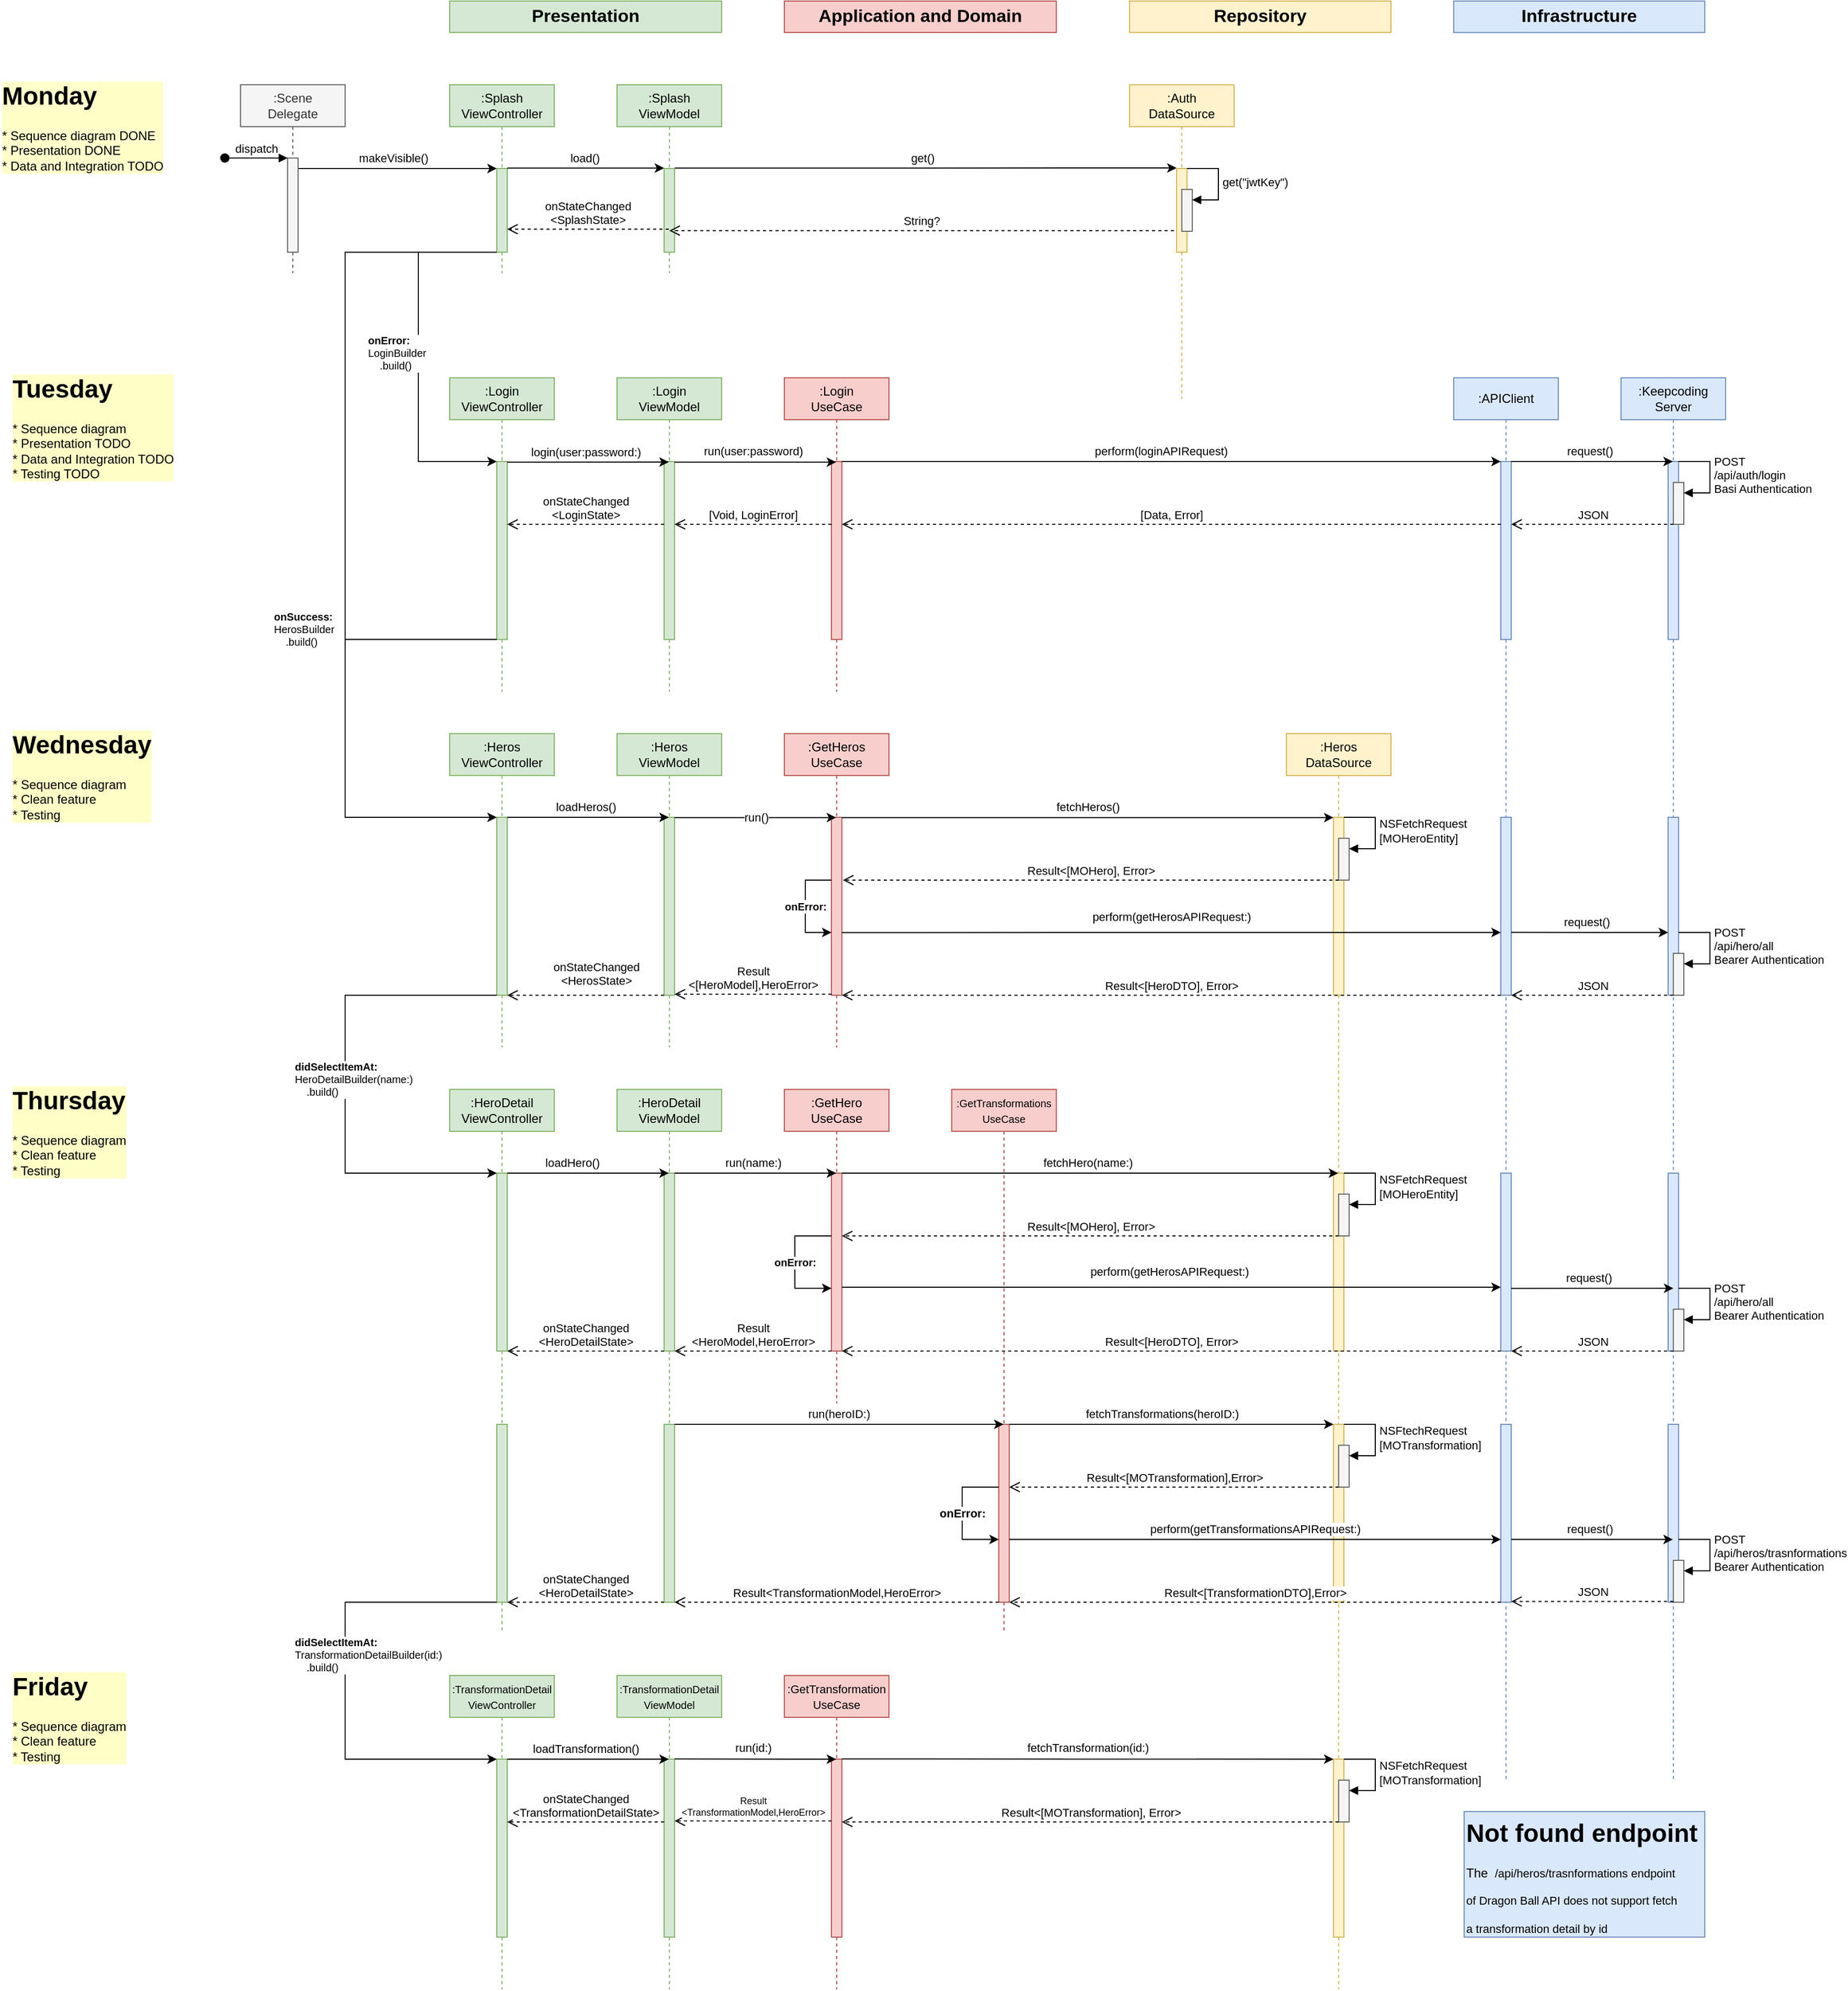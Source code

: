 <mxfile version="26.2.15">
  <diagram name="Page-1" id="2YBvvXClWsGukQMizWep">
    <mxGraphModel dx="1635" dy="797" grid="1" gridSize="10" guides="1" tooltips="1" connect="1" arrows="1" fold="1" page="1" pageScale="1" pageWidth="850" pageHeight="1100" math="0" shadow="0">
      <root>
        <mxCell id="0" />
        <mxCell id="1" parent="0" />
        <mxCell id="-SXkkcP5f_q2AOX-nkuU-11" value="makeVisible()" style="edgeStyle=elbowEdgeStyle;rounded=0;orthogonalLoop=1;jettySize=auto;html=1;elbow=horizontal;curved=0;" edge="1" parent="1" source="aM9ryv3xv72pqoxQDRHE-1">
          <mxGeometry x="-0.014" y="10" relative="1" as="geometry">
            <mxPoint x="330" y="200" as="sourcePoint" />
            <mxPoint x="505" y="199.997" as="targetPoint" />
            <mxPoint as="offset" />
            <Array as="points">
              <mxPoint x="360" y="210" />
            </Array>
          </mxGeometry>
        </mxCell>
        <mxCell id="aM9ryv3xv72pqoxQDRHE-1" value=":Scene&lt;div&gt;Delegate&lt;/div&gt;" style="shape=umlLifeline;perimeter=lifelinePerimeter;whiteSpace=wrap;html=1;container=0;dropTarget=0;collapsible=0;recursiveResize=0;outlineConnect=0;portConstraint=eastwest;newEdgeStyle={&quot;edgeStyle&quot;:&quot;elbowEdgeStyle&quot;,&quot;elbow&quot;:&quot;vertical&quot;,&quot;curved&quot;:0,&quot;rounded&quot;:0};fillColor=#f5f5f5;fontColor=#333333;strokeColor=#666666;" parent="1" vertex="1">
          <mxGeometry x="260" y="120" width="100" height="180" as="geometry" />
        </mxCell>
        <mxCell id="aM9ryv3xv72pqoxQDRHE-2" value="" style="html=1;points=[];perimeter=orthogonalPerimeter;outlineConnect=0;targetShapes=umlLifeline;portConstraint=eastwest;newEdgeStyle={&quot;edgeStyle&quot;:&quot;elbowEdgeStyle&quot;,&quot;elbow&quot;:&quot;vertical&quot;,&quot;curved&quot;:0,&quot;rounded&quot;:0};fillColor=#f5f5f5;fontColor=#333333;strokeColor=#666666;" parent="aM9ryv3xv72pqoxQDRHE-1" vertex="1">
          <mxGeometry x="45" y="70" width="10" height="90" as="geometry" />
        </mxCell>
        <mxCell id="aM9ryv3xv72pqoxQDRHE-3" value="dispatch" style="html=1;verticalAlign=bottom;startArrow=oval;endArrow=block;startSize=8;edgeStyle=elbowEdgeStyle;elbow=vertical;curved=0;rounded=0;" parent="aM9ryv3xv72pqoxQDRHE-1" target="aM9ryv3xv72pqoxQDRHE-2" edge="1">
          <mxGeometry relative="1" as="geometry">
            <mxPoint x="-15" y="70" as="sourcePoint" />
          </mxGeometry>
        </mxCell>
        <mxCell id="aM9ryv3xv72pqoxQDRHE-5" value=":Login&lt;div&gt;ViewController&lt;/div&gt;" style="shape=umlLifeline;perimeter=lifelinePerimeter;whiteSpace=wrap;html=1;container=0;dropTarget=0;collapsible=0;recursiveResize=0;outlineConnect=0;portConstraint=eastwest;newEdgeStyle={&quot;edgeStyle&quot;:&quot;elbowEdgeStyle&quot;,&quot;elbow&quot;:&quot;vertical&quot;,&quot;curved&quot;:0,&quot;rounded&quot;:0};fillColor=#d5e8d4;strokeColor=#82b366;" parent="1" vertex="1">
          <mxGeometry x="460" y="400" width="100" height="300" as="geometry" />
        </mxCell>
        <mxCell id="aM9ryv3xv72pqoxQDRHE-6" value="" style="html=1;points=[];perimeter=orthogonalPerimeter;outlineConnect=0;targetShapes=umlLifeline;portConstraint=eastwest;newEdgeStyle={&quot;edgeStyle&quot;:&quot;elbowEdgeStyle&quot;,&quot;elbow&quot;:&quot;vertical&quot;,&quot;curved&quot;:0,&quot;rounded&quot;:0};fillColor=#d5e8d4;strokeColor=#82b366;" parent="aM9ryv3xv72pqoxQDRHE-5" vertex="1">
          <mxGeometry x="45" y="80" width="10" height="170" as="geometry" />
        </mxCell>
        <mxCell id="2vcO9atcq3-CdVQeZ948-4" value=":Heros&lt;div&gt;ViewController&lt;/div&gt;" style="shape=umlLifeline;perimeter=lifelinePerimeter;whiteSpace=wrap;html=1;container=0;dropTarget=0;collapsible=0;recursiveResize=0;outlineConnect=0;portConstraint=eastwest;newEdgeStyle={&quot;edgeStyle&quot;:&quot;elbowEdgeStyle&quot;,&quot;elbow&quot;:&quot;vertical&quot;,&quot;curved&quot;:0,&quot;rounded&quot;:0};fillColor=#d5e8d4;strokeColor=#82b366;" parent="1" vertex="1">
          <mxGeometry x="460" y="740" width="100" height="300" as="geometry" />
        </mxCell>
        <mxCell id="2vcO9atcq3-CdVQeZ948-5" value="" style="html=1;points=[];perimeter=orthogonalPerimeter;outlineConnect=0;targetShapes=umlLifeline;portConstraint=eastwest;newEdgeStyle={&quot;edgeStyle&quot;:&quot;elbowEdgeStyle&quot;,&quot;elbow&quot;:&quot;vertical&quot;,&quot;curved&quot;:0,&quot;rounded&quot;:0};fillColor=#d5e8d4;strokeColor=#82b366;" parent="2vcO9atcq3-CdVQeZ948-4" vertex="1">
          <mxGeometry x="45" y="80" width="10" height="170" as="geometry" />
        </mxCell>
        <mxCell id="2vcO9atcq3-CdVQeZ948-6" value=":Hero&lt;span style=&quot;background-color: transparent; color: light-dark(rgb(0, 0, 0), rgb(255, 255, 255));&quot;&gt;Detail&lt;/span&gt;&lt;div&gt;&lt;span style=&quot;background-color: transparent; color: light-dark(rgb(0, 0, 0), rgb(255, 255, 255));&quot;&gt;ViewController&lt;/span&gt;&lt;/div&gt;" style="shape=umlLifeline;perimeter=lifelinePerimeter;whiteSpace=wrap;html=1;container=0;dropTarget=0;collapsible=0;recursiveResize=0;outlineConnect=0;portConstraint=eastwest;newEdgeStyle={&quot;edgeStyle&quot;:&quot;elbowEdgeStyle&quot;,&quot;elbow&quot;:&quot;vertical&quot;,&quot;curved&quot;:0,&quot;rounded&quot;:0};fillColor=#d5e8d4;strokeColor=#82b366;" parent="1" vertex="1">
          <mxGeometry x="460" y="1080" width="100" height="520" as="geometry" />
        </mxCell>
        <mxCell id="2vcO9atcq3-CdVQeZ948-7" value="" style="html=1;points=[];perimeter=orthogonalPerimeter;outlineConnect=0;targetShapes=umlLifeline;portConstraint=eastwest;newEdgeStyle={&quot;edgeStyle&quot;:&quot;elbowEdgeStyle&quot;,&quot;elbow&quot;:&quot;vertical&quot;,&quot;curved&quot;:0,&quot;rounded&quot;:0};fillColor=#d5e8d4;strokeColor=#82b366;" parent="2vcO9atcq3-CdVQeZ948-6" vertex="1">
          <mxGeometry x="45" y="80" width="10" height="170" as="geometry" />
        </mxCell>
        <mxCell id="2vcO9atcq3-CdVQeZ948-8" value="&lt;font style=&quot;font-size: 10px;&quot;&gt;:Transformation&lt;span style=&quot;background-color: transparent; color: light-dark(rgb(0, 0, 0), rgb(255, 255, 255));&quot;&gt;Detail&lt;/span&gt;&lt;/font&gt;&lt;div&gt;&lt;font style=&quot;font-size: 10px;&quot;&gt;&lt;span style=&quot;background-color: transparent; color: light-dark(rgb(0, 0, 0), rgb(255, 255, 255));&quot;&gt;ViewController&lt;/span&gt;&lt;/font&gt;&lt;/div&gt;" style="shape=umlLifeline;perimeter=lifelinePerimeter;whiteSpace=wrap;html=1;container=0;dropTarget=0;collapsible=0;recursiveResize=0;outlineConnect=0;portConstraint=eastwest;newEdgeStyle={&quot;edgeStyle&quot;:&quot;elbowEdgeStyle&quot;,&quot;elbow&quot;:&quot;vertical&quot;,&quot;curved&quot;:0,&quot;rounded&quot;:0};fillColor=#d5e8d4;strokeColor=#82b366;" parent="1" vertex="1">
          <mxGeometry x="460" y="1640" width="100" height="300" as="geometry" />
        </mxCell>
        <mxCell id="2vcO9atcq3-CdVQeZ948-9" value="" style="html=1;points=[];perimeter=orthogonalPerimeter;outlineConnect=0;targetShapes=umlLifeline;portConstraint=eastwest;newEdgeStyle={&quot;edgeStyle&quot;:&quot;elbowEdgeStyle&quot;,&quot;elbow&quot;:&quot;vertical&quot;,&quot;curved&quot;:0,&quot;rounded&quot;:0};fillColor=#d5e8d4;strokeColor=#82b366;" parent="2vcO9atcq3-CdVQeZ948-8" vertex="1">
          <mxGeometry x="45" y="80" width="10" height="170" as="geometry" />
        </mxCell>
        <mxCell id="2vcO9atcq3-CdVQeZ948-10" value=":Login&lt;div&gt;UseCase&lt;/div&gt;" style="shape=umlLifeline;perimeter=lifelinePerimeter;whiteSpace=wrap;html=1;container=0;dropTarget=0;collapsible=0;recursiveResize=0;outlineConnect=0;portConstraint=eastwest;newEdgeStyle={&quot;edgeStyle&quot;:&quot;elbowEdgeStyle&quot;,&quot;elbow&quot;:&quot;vertical&quot;,&quot;curved&quot;:0,&quot;rounded&quot;:0};fillColor=#f8cecc;strokeColor=#b85450;" parent="1" vertex="1">
          <mxGeometry x="780" y="400" width="100" height="300" as="geometry" />
        </mxCell>
        <mxCell id="2vcO9atcq3-CdVQeZ948-11" value="" style="html=1;points=[];perimeter=orthogonalPerimeter;outlineConnect=0;targetShapes=umlLifeline;portConstraint=eastwest;newEdgeStyle={&quot;edgeStyle&quot;:&quot;elbowEdgeStyle&quot;,&quot;elbow&quot;:&quot;vertical&quot;,&quot;curved&quot;:0,&quot;rounded&quot;:0};fillColor=#f8cecc;strokeColor=#b85450;" parent="2vcO9atcq3-CdVQeZ948-10" vertex="1">
          <mxGeometry x="45" y="80" width="10" height="170" as="geometry" />
        </mxCell>
        <mxCell id="2vcO9atcq3-CdVQeZ948-12" value=":GetHeros&lt;div&gt;UseCase&lt;/div&gt;" style="shape=umlLifeline;perimeter=lifelinePerimeter;whiteSpace=wrap;html=1;container=0;dropTarget=0;collapsible=0;recursiveResize=0;outlineConnect=0;portConstraint=eastwest;newEdgeStyle={&quot;edgeStyle&quot;:&quot;elbowEdgeStyle&quot;,&quot;elbow&quot;:&quot;vertical&quot;,&quot;curved&quot;:0,&quot;rounded&quot;:0};fillColor=#f8cecc;strokeColor=#b85450;" parent="1" vertex="1">
          <mxGeometry x="780" y="740" width="100" height="300" as="geometry" />
        </mxCell>
        <mxCell id="2vcO9atcq3-CdVQeZ948-13" value="" style="html=1;points=[];perimeter=orthogonalPerimeter;outlineConnect=0;targetShapes=umlLifeline;portConstraint=eastwest;newEdgeStyle={&quot;edgeStyle&quot;:&quot;elbowEdgeStyle&quot;,&quot;elbow&quot;:&quot;vertical&quot;,&quot;curved&quot;:0,&quot;rounded&quot;:0};fillColor=#f8cecc;strokeColor=#b85450;" parent="2vcO9atcq3-CdVQeZ948-12" vertex="1">
          <mxGeometry x="45" y="80" width="10" height="170" as="geometry" />
        </mxCell>
        <mxCell id="W0oevVWpfDYC1-zcSMYY-32" value="&lt;font style=&quot;font-size: 10px;&quot;&gt;&lt;b&gt;onError:&lt;/b&gt;&lt;/font&gt;" style="edgeStyle=elbowEdgeStyle;rounded=0;orthogonalLoop=1;jettySize=auto;html=1;elbow=horizontal;curved=0;" parent="2vcO9atcq3-CdVQeZ948-12" source="2vcO9atcq3-CdVQeZ948-13" target="2vcO9atcq3-CdVQeZ948-13" edge="1">
          <mxGeometry relative="1" as="geometry">
            <mxPoint x="-70" y="160" as="targetPoint" />
            <Array as="points">
              <mxPoint x="20" y="140" />
            </Array>
          </mxGeometry>
        </mxCell>
        <mxCell id="2vcO9atcq3-CdVQeZ948-14" value=":GetHero&lt;div&gt;UseCase&lt;/div&gt;" style="shape=umlLifeline;perimeter=lifelinePerimeter;whiteSpace=wrap;html=1;container=0;dropTarget=0;collapsible=0;recursiveResize=0;outlineConnect=0;portConstraint=eastwest;newEdgeStyle={&quot;edgeStyle&quot;:&quot;elbowEdgeStyle&quot;,&quot;elbow&quot;:&quot;vertical&quot;,&quot;curved&quot;:0,&quot;rounded&quot;:0};fillColor=#f8cecc;strokeColor=#b85450;" parent="1" vertex="1">
          <mxGeometry x="780" y="1080" width="100" height="300" as="geometry" />
        </mxCell>
        <mxCell id="2vcO9atcq3-CdVQeZ948-15" value="" style="html=1;points=[];perimeter=orthogonalPerimeter;outlineConnect=0;targetShapes=umlLifeline;portConstraint=eastwest;newEdgeStyle={&quot;edgeStyle&quot;:&quot;elbowEdgeStyle&quot;,&quot;elbow&quot;:&quot;vertical&quot;,&quot;curved&quot;:0,&quot;rounded&quot;:0};fillColor=#f8cecc;strokeColor=#b85450;" parent="2vcO9atcq3-CdVQeZ948-14" vertex="1">
          <mxGeometry x="45" y="80" width="10" height="170" as="geometry" />
        </mxCell>
        <mxCell id="W0oevVWpfDYC1-zcSMYY-50" value="onError:" style="edgeStyle=elbowEdgeStyle;rounded=0;orthogonalLoop=1;jettySize=auto;html=1;elbow=vertical;curved=0;fontStyle=1;fontSize=10;" parent="2vcO9atcq3-CdVQeZ948-14" source="2vcO9atcq3-CdVQeZ948-15" target="2vcO9atcq3-CdVQeZ948-15" edge="1">
          <mxGeometry relative="1" as="geometry">
            <mxPoint x="-40" y="165" as="targetPoint" />
            <Array as="points">
              <mxPoint x="10" y="140" />
            </Array>
          </mxGeometry>
        </mxCell>
        <mxCell id="2vcO9atcq3-CdVQeZ948-16" value="&lt;font style=&quot;font-size: 10px;&quot;&gt;:GetTransformations&lt;/font&gt;&lt;div&gt;&lt;font style=&quot;font-size: 10px;&quot;&gt;UseCase&lt;/font&gt;&lt;/div&gt;" style="shape=umlLifeline;perimeter=lifelinePerimeter;whiteSpace=wrap;html=1;container=0;dropTarget=0;collapsible=0;recursiveResize=0;outlineConnect=0;portConstraint=eastwest;newEdgeStyle={&quot;edgeStyle&quot;:&quot;elbowEdgeStyle&quot;,&quot;elbow&quot;:&quot;vertical&quot;,&quot;curved&quot;:0,&quot;rounded&quot;:0};fillColor=#f8cecc;strokeColor=#b85450;" parent="1" vertex="1">
          <mxGeometry x="940" y="1080" width="100" height="520" as="geometry" />
        </mxCell>
        <mxCell id="2vcO9atcq3-CdVQeZ948-17" value="" style="html=1;points=[];perimeter=orthogonalPerimeter;outlineConnect=0;targetShapes=umlLifeline;portConstraint=eastwest;newEdgeStyle={&quot;edgeStyle&quot;:&quot;elbowEdgeStyle&quot;,&quot;elbow&quot;:&quot;vertical&quot;,&quot;curved&quot;:0,&quot;rounded&quot;:0};fillColor=#f8cecc;strokeColor=#b85450;" parent="2vcO9atcq3-CdVQeZ948-16" vertex="1">
          <mxGeometry x="45" y="320" width="10" height="170" as="geometry" />
        </mxCell>
        <mxCell id="W0oevVWpfDYC1-zcSMYY-66" value="&lt;b&gt;onError:&lt;/b&gt;" style="edgeStyle=elbowEdgeStyle;rounded=0;orthogonalLoop=1;jettySize=auto;html=1;elbow=horizontal;curved=0;" parent="2vcO9atcq3-CdVQeZ948-16" source="2vcO9atcq3-CdVQeZ948-17" target="2vcO9atcq3-CdVQeZ948-17" edge="1">
          <mxGeometry relative="1" as="geometry">
            <mxPoint x="-35" y="405" as="targetPoint" />
            <Array as="points">
              <mxPoint x="10" y="380" />
            </Array>
          </mxGeometry>
        </mxCell>
        <mxCell id="2vcO9atcq3-CdVQeZ948-18" value="&lt;font style=&quot;font-size: 11px;&quot;&gt;:&lt;font style=&quot;&quot;&gt;GetTransformation&lt;/font&gt;&lt;/font&gt;&lt;div&gt;&lt;font style=&quot;font-size: 11px;&quot;&gt;UseCase&lt;/font&gt;&lt;/div&gt;" style="shape=umlLifeline;perimeter=lifelinePerimeter;whiteSpace=wrap;html=1;container=0;dropTarget=0;collapsible=0;recursiveResize=0;outlineConnect=0;portConstraint=eastwest;newEdgeStyle={&quot;edgeStyle&quot;:&quot;elbowEdgeStyle&quot;,&quot;elbow&quot;:&quot;vertical&quot;,&quot;curved&quot;:0,&quot;rounded&quot;:0};fillColor=#f8cecc;strokeColor=#b85450;" parent="1" vertex="1">
          <mxGeometry x="780" y="1640" width="100" height="300" as="geometry" />
        </mxCell>
        <mxCell id="2vcO9atcq3-CdVQeZ948-19" value="" style="html=1;points=[];perimeter=orthogonalPerimeter;outlineConnect=0;targetShapes=umlLifeline;portConstraint=eastwest;newEdgeStyle={&quot;edgeStyle&quot;:&quot;elbowEdgeStyle&quot;,&quot;elbow&quot;:&quot;vertical&quot;,&quot;curved&quot;:0,&quot;rounded&quot;:0};fillColor=#f8cecc;strokeColor=#b85450;" parent="2vcO9atcq3-CdVQeZ948-18" vertex="1">
          <mxGeometry x="45" y="80" width="10" height="170" as="geometry" />
        </mxCell>
        <mxCell id="2vcO9atcq3-CdVQeZ948-20" value=":Login&lt;div&gt;ViewModel&lt;/div&gt;" style="shape=umlLifeline;perimeter=lifelinePerimeter;whiteSpace=wrap;html=1;container=0;dropTarget=0;collapsible=0;recursiveResize=0;outlineConnect=0;portConstraint=eastwest;newEdgeStyle={&quot;edgeStyle&quot;:&quot;elbowEdgeStyle&quot;,&quot;elbow&quot;:&quot;vertical&quot;,&quot;curved&quot;:0,&quot;rounded&quot;:0};fillColor=#d5e8d4;strokeColor=#82b366;" parent="1" vertex="1">
          <mxGeometry x="620" y="400" width="100" height="300" as="geometry" />
        </mxCell>
        <mxCell id="2vcO9atcq3-CdVQeZ948-21" value="" style="html=1;points=[];perimeter=orthogonalPerimeter;outlineConnect=0;targetShapes=umlLifeline;portConstraint=eastwest;newEdgeStyle={&quot;edgeStyle&quot;:&quot;elbowEdgeStyle&quot;,&quot;elbow&quot;:&quot;vertical&quot;,&quot;curved&quot;:0,&quot;rounded&quot;:0};fillColor=#d5e8d4;strokeColor=#82b366;" parent="2vcO9atcq3-CdVQeZ948-20" vertex="1">
          <mxGeometry x="45" y="80" width="10" height="170" as="geometry" />
        </mxCell>
        <mxCell id="2vcO9atcq3-CdVQeZ948-24" value=":Keepcoding&lt;br&gt;&lt;div&gt;Server&lt;/div&gt;" style="shape=umlLifeline;perimeter=lifelinePerimeter;whiteSpace=wrap;html=1;container=0;dropTarget=0;collapsible=0;recursiveResize=0;outlineConnect=0;portConstraint=eastwest;newEdgeStyle={&quot;edgeStyle&quot;:&quot;elbowEdgeStyle&quot;,&quot;elbow&quot;:&quot;vertical&quot;,&quot;curved&quot;:0,&quot;rounded&quot;:0};fillColor=#dae8fc;strokeColor=#6c8ebf;" parent="1" vertex="1">
          <mxGeometry x="1580" y="400" width="100" height="1340" as="geometry" />
        </mxCell>
        <mxCell id="2vcO9atcq3-CdVQeZ948-25" value="" style="html=1;points=[];perimeter=orthogonalPerimeter;outlineConnect=0;targetShapes=umlLifeline;portConstraint=eastwest;newEdgeStyle={&quot;edgeStyle&quot;:&quot;elbowEdgeStyle&quot;,&quot;elbow&quot;:&quot;vertical&quot;,&quot;curved&quot;:0,&quot;rounded&quot;:0};fillColor=#dae8fc;strokeColor=#6c8ebf;" parent="2vcO9atcq3-CdVQeZ948-24" vertex="1">
          <mxGeometry x="45" y="80" width="10" height="170" as="geometry" />
        </mxCell>
        <mxCell id="2vcO9atcq3-CdVQeZ948-62" value="" style="html=1;points=[[0,0,0,0,5],[0,1,0,0,-5],[1,0,0,0,5],[1,1,0,0,-5]];perimeter=orthogonalPerimeter;outlineConnect=0;targetShapes=umlLifeline;portConstraint=eastwest;newEdgeStyle={&quot;curved&quot;:0,&quot;rounded&quot;:0};fillColor=#f5f5f5;strokeColor=#666666;fontColor=#333333;" parent="2vcO9atcq3-CdVQeZ948-24" vertex="1">
          <mxGeometry x="50" y="100" width="10" height="40" as="geometry" />
        </mxCell>
        <mxCell id="2vcO9atcq3-CdVQeZ948-63" value="POST&lt;div&gt;/api/auth/login&lt;/div&gt;&lt;div&gt;Basi Authentication&lt;/div&gt;" style="html=1;align=left;spacingLeft=2;endArrow=block;rounded=0;edgeStyle=orthogonalEdgeStyle;curved=0;rounded=0;" parent="2vcO9atcq3-CdVQeZ948-24" target="2vcO9atcq3-CdVQeZ948-62" edge="1">
          <mxGeometry relative="1" as="geometry">
            <mxPoint x="55" y="80" as="sourcePoint" />
            <Array as="points">
              <mxPoint x="85" y="110" />
            </Array>
          </mxGeometry>
        </mxCell>
        <mxCell id="2vcO9atcq3-CdVQeZ948-87" value="" style="html=1;points=[];perimeter=orthogonalPerimeter;outlineConnect=0;targetShapes=umlLifeline;portConstraint=eastwest;newEdgeStyle={&quot;edgeStyle&quot;:&quot;elbowEdgeStyle&quot;,&quot;elbow&quot;:&quot;vertical&quot;,&quot;curved&quot;:0,&quot;rounded&quot;:0};fillColor=#dae8fc;strokeColor=#6c8ebf;" parent="2vcO9atcq3-CdVQeZ948-24" vertex="1">
          <mxGeometry x="45" y="420" width="10" height="170" as="geometry" />
        </mxCell>
        <mxCell id="2vcO9atcq3-CdVQeZ948-84" value="" style="html=1;points=[[0,0,0,0,5],[0,1,0,0,-5],[1,0,0,0,5],[1,1,0,0,-5]];perimeter=orthogonalPerimeter;outlineConnect=0;targetShapes=umlLifeline;portConstraint=eastwest;newEdgeStyle={&quot;curved&quot;:0,&quot;rounded&quot;:0};fillColor=#f5f5f5;fontColor=#333333;strokeColor=#666666;" parent="2vcO9atcq3-CdVQeZ948-24" vertex="1">
          <mxGeometry x="50" y="550" width="10" height="40" as="geometry" />
        </mxCell>
        <mxCell id="2vcO9atcq3-CdVQeZ948-85" value="POST&lt;div&gt;/api/hero/all&lt;/div&gt;&lt;div&gt;Bearer Authentication&lt;/div&gt;" style="html=1;align=left;spacingLeft=2;endArrow=block;rounded=0;edgeStyle=orthogonalEdgeStyle;curved=0;rounded=0;" parent="2vcO9atcq3-CdVQeZ948-24" target="2vcO9atcq3-CdVQeZ948-84" edge="1">
          <mxGeometry relative="1" as="geometry">
            <mxPoint x="55" y="530" as="sourcePoint" />
            <Array as="points">
              <mxPoint x="85" y="560" />
            </Array>
          </mxGeometry>
        </mxCell>
        <mxCell id="W0oevVWpfDYC1-zcSMYY-36" value="" style="html=1;points=[];perimeter=orthogonalPerimeter;outlineConnect=0;targetShapes=umlLifeline;portConstraint=eastwest;newEdgeStyle={&quot;edgeStyle&quot;:&quot;elbowEdgeStyle&quot;,&quot;elbow&quot;:&quot;vertical&quot;,&quot;curved&quot;:0,&quot;rounded&quot;:0};fillColor=#dae8fc;strokeColor=#6c8ebf;" parent="2vcO9atcq3-CdVQeZ948-24" vertex="1">
          <mxGeometry x="45" y="760" width="10" height="170" as="geometry" />
        </mxCell>
        <mxCell id="W0oevVWpfDYC1-zcSMYY-37" value="" style="html=1;points=[[0,0,0,0,5],[0,1,0,0,-5],[1,0,0,0,5],[1,1,0,0,-5]];perimeter=orthogonalPerimeter;outlineConnect=0;targetShapes=umlLifeline;portConstraint=eastwest;newEdgeStyle={&quot;curved&quot;:0,&quot;rounded&quot;:0};fillColor=#f5f5f5;fontColor=#333333;strokeColor=#666666;" parent="2vcO9atcq3-CdVQeZ948-24" vertex="1">
          <mxGeometry x="50" y="890" width="10" height="40" as="geometry" />
        </mxCell>
        <mxCell id="W0oevVWpfDYC1-zcSMYY-38" value="POST&lt;div&gt;/api/hero/all&lt;/div&gt;&lt;div&gt;Bearer Authentication&lt;/div&gt;" style="html=1;align=left;spacingLeft=2;endArrow=block;rounded=0;edgeStyle=orthogonalEdgeStyle;curved=0;rounded=0;" parent="2vcO9atcq3-CdVQeZ948-24" target="W0oevVWpfDYC1-zcSMYY-37" edge="1">
          <mxGeometry relative="1" as="geometry">
            <mxPoint x="55" y="870" as="sourcePoint" />
            <Array as="points">
              <mxPoint x="85" y="900" />
            </Array>
          </mxGeometry>
        </mxCell>
        <mxCell id="W0oevVWpfDYC1-zcSMYY-68" value="" style="html=1;points=[];perimeter=orthogonalPerimeter;outlineConnect=0;targetShapes=umlLifeline;portConstraint=eastwest;newEdgeStyle={&quot;edgeStyle&quot;:&quot;elbowEdgeStyle&quot;,&quot;elbow&quot;:&quot;vertical&quot;,&quot;curved&quot;:0,&quot;rounded&quot;:0};fillColor=#dae8fc;strokeColor=#6c8ebf;" parent="2vcO9atcq3-CdVQeZ948-24" vertex="1">
          <mxGeometry x="45" y="1000" width="10" height="170" as="geometry" />
        </mxCell>
        <mxCell id="W0oevVWpfDYC1-zcSMYY-69" value="" style="html=1;points=[[0,0,0,0,5],[0,1,0,0,-5],[1,0,0,0,5],[1,1,0,0,-5]];perimeter=orthogonalPerimeter;outlineConnect=0;targetShapes=umlLifeline;portConstraint=eastwest;newEdgeStyle={&quot;curved&quot;:0,&quot;rounded&quot;:0};fillColor=#f5f5f5;fontColor=#333333;strokeColor=#666666;" parent="2vcO9atcq3-CdVQeZ948-24" vertex="1">
          <mxGeometry x="50" y="1130" width="10" height="40" as="geometry" />
        </mxCell>
        <mxCell id="W0oevVWpfDYC1-zcSMYY-70" value="POST&lt;div&gt;/api/heros/trasnformations&lt;/div&gt;&lt;div&gt;Bearer Authentication&lt;/div&gt;" style="html=1;align=left;spacingLeft=2;endArrow=block;rounded=0;edgeStyle=orthogonalEdgeStyle;curved=0;rounded=0;" parent="2vcO9atcq3-CdVQeZ948-24" target="W0oevVWpfDYC1-zcSMYY-69" edge="1">
          <mxGeometry relative="1" as="geometry">
            <mxPoint x="55" y="1110" as="sourcePoint" />
            <Array as="points">
              <mxPoint x="85" y="1140" />
            </Array>
          </mxGeometry>
        </mxCell>
        <mxCell id="2vcO9atcq3-CdVQeZ948-26" value=":Heros&lt;div&gt;ViewModel&lt;/div&gt;" style="shape=umlLifeline;perimeter=lifelinePerimeter;whiteSpace=wrap;html=1;container=0;dropTarget=0;collapsible=0;recursiveResize=0;outlineConnect=0;portConstraint=eastwest;newEdgeStyle={&quot;edgeStyle&quot;:&quot;elbowEdgeStyle&quot;,&quot;elbow&quot;:&quot;vertical&quot;,&quot;curved&quot;:0,&quot;rounded&quot;:0};fillColor=#d5e8d4;strokeColor=#82b366;" parent="1" vertex="1">
          <mxGeometry x="620" y="740" width="100" height="300" as="geometry" />
        </mxCell>
        <mxCell id="2vcO9atcq3-CdVQeZ948-27" value="" style="html=1;points=[];perimeter=orthogonalPerimeter;outlineConnect=0;targetShapes=umlLifeline;portConstraint=eastwest;newEdgeStyle={&quot;edgeStyle&quot;:&quot;elbowEdgeStyle&quot;,&quot;elbow&quot;:&quot;vertical&quot;,&quot;curved&quot;:0,&quot;rounded&quot;:0};fillColor=#d5e8d4;strokeColor=#82b366;" parent="2vcO9atcq3-CdVQeZ948-26" vertex="1">
          <mxGeometry x="45" y="80" width="10" height="170" as="geometry" />
        </mxCell>
        <mxCell id="2vcO9atcq3-CdVQeZ948-30" value=":Hero&lt;span style=&quot;background-color: transparent; color: light-dark(rgb(0, 0, 0), rgb(255, 255, 255));&quot;&gt;Detail&lt;/span&gt;&lt;div&gt;&lt;span style=&quot;background-color: transparent; color: light-dark(rgb(0, 0, 0), rgb(255, 255, 255));&quot;&gt;ViewModel&lt;/span&gt;&lt;/div&gt;" style="shape=umlLifeline;perimeter=lifelinePerimeter;whiteSpace=wrap;html=1;container=0;dropTarget=0;collapsible=0;recursiveResize=0;outlineConnect=0;portConstraint=eastwest;newEdgeStyle={&quot;edgeStyle&quot;:&quot;elbowEdgeStyle&quot;,&quot;elbow&quot;:&quot;vertical&quot;,&quot;curved&quot;:0,&quot;rounded&quot;:0};fillColor=#d5e8d4;strokeColor=#82b366;" parent="1" vertex="1">
          <mxGeometry x="620" y="1080" width="100" height="490" as="geometry" />
        </mxCell>
        <mxCell id="2vcO9atcq3-CdVQeZ948-31" value="" style="html=1;points=[];perimeter=orthogonalPerimeter;outlineConnect=0;targetShapes=umlLifeline;portConstraint=eastwest;newEdgeStyle={&quot;edgeStyle&quot;:&quot;elbowEdgeStyle&quot;,&quot;elbow&quot;:&quot;vertical&quot;,&quot;curved&quot;:0,&quot;rounded&quot;:0};fillColor=#d5e8d4;strokeColor=#82b366;" parent="2vcO9atcq3-CdVQeZ948-30" vertex="1">
          <mxGeometry x="45" y="80" width="10" height="170" as="geometry" />
        </mxCell>
        <mxCell id="W0oevVWpfDYC1-zcSMYY-53" value="" style="html=1;points=[];perimeter=orthogonalPerimeter;outlineConnect=0;targetShapes=umlLifeline;portConstraint=eastwest;newEdgeStyle={&quot;edgeStyle&quot;:&quot;elbowEdgeStyle&quot;,&quot;elbow&quot;:&quot;vertical&quot;,&quot;curved&quot;:0,&quot;rounded&quot;:0};fillColor=#d5e8d4;strokeColor=#82b366;" parent="2vcO9atcq3-CdVQeZ948-30" vertex="1">
          <mxGeometry x="45" y="320" width="10" height="170" as="geometry" />
        </mxCell>
        <mxCell id="2vcO9atcq3-CdVQeZ948-32" value="&lt;font style=&quot;font-size: 10px;&quot;&gt;:Transformation&lt;span style=&quot;background-color: transparent; color: light-dark(rgb(0, 0, 0), rgb(255, 255, 255));&quot;&gt;Detail&lt;/span&gt;&lt;/font&gt;&lt;div&gt;&lt;font style=&quot;font-size: 10px;&quot;&gt;&lt;span style=&quot;background-color: transparent; color: light-dark(rgb(0, 0, 0), rgb(255, 255, 255));&quot;&gt;ViewModel&lt;/span&gt;&lt;/font&gt;&lt;/div&gt;" style="shape=umlLifeline;perimeter=lifelinePerimeter;whiteSpace=wrap;html=1;container=0;dropTarget=0;collapsible=0;recursiveResize=0;outlineConnect=0;portConstraint=eastwest;newEdgeStyle={&quot;edgeStyle&quot;:&quot;elbowEdgeStyle&quot;,&quot;elbow&quot;:&quot;vertical&quot;,&quot;curved&quot;:0,&quot;rounded&quot;:0};fillColor=#d5e8d4;strokeColor=#82b366;" parent="1" vertex="1">
          <mxGeometry x="620" y="1640" width="100" height="300" as="geometry" />
        </mxCell>
        <mxCell id="2vcO9atcq3-CdVQeZ948-33" value="" style="html=1;points=[];perimeter=orthogonalPerimeter;outlineConnect=0;targetShapes=umlLifeline;portConstraint=eastwest;newEdgeStyle={&quot;edgeStyle&quot;:&quot;elbowEdgeStyle&quot;,&quot;elbow&quot;:&quot;vertical&quot;,&quot;curved&quot;:0,&quot;rounded&quot;:0};fillColor=#d5e8d4;strokeColor=#82b366;" parent="2vcO9atcq3-CdVQeZ948-32" vertex="1">
          <mxGeometry x="45" y="80" width="10" height="170" as="geometry" />
        </mxCell>
        <mxCell id="2vcO9atcq3-CdVQeZ948-34" value="Presentation" style="text;html=1;align=center;verticalAlign=middle;whiteSpace=wrap;rounded=0;fontSize=17;fontStyle=1;fillColor=#d5e8d4;strokeColor=#82b366;" parent="1" vertex="1">
          <mxGeometry x="460" y="40" width="260" height="30" as="geometry" />
        </mxCell>
        <mxCell id="2vcO9atcq3-CdVQeZ948-35" value="Application and Domain" style="text;html=1;align=center;verticalAlign=middle;whiteSpace=wrap;rounded=0;fontSize=17;fontStyle=1;fillColor=#f8cecc;strokeColor=#b85450;" parent="1" vertex="1">
          <mxGeometry x="780" y="40" width="260" height="30" as="geometry" />
        </mxCell>
        <mxCell id="2vcO9atcq3-CdVQeZ948-36" value="Repository" style="text;html=1;align=center;verticalAlign=middle;whiteSpace=wrap;rounded=0;fontSize=17;fontStyle=1;fillColor=#fff2cc;strokeColor=#d6b656;" parent="1" vertex="1">
          <mxGeometry x="1110" y="40" width="250" height="30" as="geometry" />
        </mxCell>
        <mxCell id="2vcO9atcq3-CdVQeZ948-37" value=":APIClient" style="shape=umlLifeline;perimeter=lifelinePerimeter;whiteSpace=wrap;html=1;container=0;dropTarget=0;collapsible=0;recursiveResize=0;outlineConnect=0;portConstraint=eastwest;newEdgeStyle={&quot;edgeStyle&quot;:&quot;elbowEdgeStyle&quot;,&quot;elbow&quot;:&quot;vertical&quot;,&quot;curved&quot;:0,&quot;rounded&quot;:0};fillColor=#dae8fc;strokeColor=#6c8ebf;" parent="1" vertex="1">
          <mxGeometry x="1420" y="400" width="100" height="1340" as="geometry" />
        </mxCell>
        <mxCell id="2vcO9atcq3-CdVQeZ948-38" value="" style="html=1;points=[];perimeter=orthogonalPerimeter;outlineConnect=0;targetShapes=umlLifeline;portConstraint=eastwest;newEdgeStyle={&quot;edgeStyle&quot;:&quot;elbowEdgeStyle&quot;,&quot;elbow&quot;:&quot;vertical&quot;,&quot;curved&quot;:0,&quot;rounded&quot;:0};fillColor=#dae8fc;strokeColor=#6c8ebf;" parent="2vcO9atcq3-CdVQeZ948-37" vertex="1">
          <mxGeometry x="45" y="80" width="10" height="170" as="geometry" />
        </mxCell>
        <mxCell id="2vcO9atcq3-CdVQeZ948-81" value="" style="html=1;points=[];perimeter=orthogonalPerimeter;outlineConnect=0;targetShapes=umlLifeline;portConstraint=eastwest;newEdgeStyle={&quot;edgeStyle&quot;:&quot;elbowEdgeStyle&quot;,&quot;elbow&quot;:&quot;vertical&quot;,&quot;curved&quot;:0,&quot;rounded&quot;:0};fillColor=#dae8fc;strokeColor=#6c8ebf;" parent="2vcO9atcq3-CdVQeZ948-37" vertex="1">
          <mxGeometry x="45" y="420" width="10" height="170" as="geometry" />
        </mxCell>
        <mxCell id="W0oevVWpfDYC1-zcSMYY-33" value="" style="html=1;points=[];perimeter=orthogonalPerimeter;outlineConnect=0;targetShapes=umlLifeline;portConstraint=eastwest;newEdgeStyle={&quot;edgeStyle&quot;:&quot;elbowEdgeStyle&quot;,&quot;elbow&quot;:&quot;vertical&quot;,&quot;curved&quot;:0,&quot;rounded&quot;:0};fillColor=#dae8fc;strokeColor=#6c8ebf;" parent="2vcO9atcq3-CdVQeZ948-37" vertex="1">
          <mxGeometry x="45" y="760" width="10" height="170" as="geometry" />
        </mxCell>
        <mxCell id="W0oevVWpfDYC1-zcSMYY-55" value="" style="html=1;points=[];perimeter=orthogonalPerimeter;outlineConnect=0;targetShapes=umlLifeline;portConstraint=eastwest;newEdgeStyle={&quot;edgeStyle&quot;:&quot;elbowEdgeStyle&quot;,&quot;elbow&quot;:&quot;vertical&quot;,&quot;curved&quot;:0,&quot;rounded&quot;:0};fillColor=#dae8fc;strokeColor=#6c8ebf;" parent="2vcO9atcq3-CdVQeZ948-37" vertex="1">
          <mxGeometry x="45" y="1000" width="10" height="170" as="geometry" />
        </mxCell>
        <mxCell id="2vcO9atcq3-CdVQeZ948-39" value="Infrastructure" style="text;html=1;align=center;verticalAlign=middle;whiteSpace=wrap;rounded=0;fontSize=17;fontStyle=1;fillColor=#dae8fc;strokeColor=#6c8ebf;" parent="1" vertex="1">
          <mxGeometry x="1420" y="40" width="240" height="30" as="geometry" />
        </mxCell>
        <mxCell id="2vcO9atcq3-CdVQeZ948-46" value="login(user:password:)" style="edgeStyle=elbowEdgeStyle;rounded=0;orthogonalLoop=1;jettySize=auto;html=1;elbow=vertical;curved=0;" parent="1" edge="1">
          <mxGeometry x="-0.029" y="10" relative="1" as="geometry">
            <mxPoint x="515" y="480.609" as="sourcePoint" />
            <mxPoint x="669.5" y="480.609" as="targetPoint" />
            <mxPoint as="offset" />
          </mxGeometry>
        </mxCell>
        <mxCell id="2vcO9atcq3-CdVQeZ948-50" value="run(user:password)" style="edgeStyle=elbowEdgeStyle;rounded=0;orthogonalLoop=1;jettySize=auto;html=1;elbow=horizontal;curved=0;" parent="1" edge="1">
          <mxGeometry x="-0.029" y="11" relative="1" as="geometry">
            <mxPoint x="675" y="480.609" as="sourcePoint" />
            <mxPoint x="829.5" y="480.609" as="targetPoint" />
            <mxPoint as="offset" />
          </mxGeometry>
        </mxCell>
        <mxCell id="2vcO9atcq3-CdVQeZ948-53" value="get()" style="edgeStyle=elbowEdgeStyle;rounded=0;orthogonalLoop=1;jettySize=auto;html=1;elbow=vertical;curved=0;" parent="1" edge="1">
          <mxGeometry x="-0.014" y="10" relative="1" as="geometry">
            <mxPoint x="675" y="199.667" as="sourcePoint" />
            <mxPoint x="1155" y="199.667" as="targetPoint" />
            <mxPoint as="offset" />
          </mxGeometry>
        </mxCell>
        <mxCell id="2vcO9atcq3-CdVQeZ948-57" value=":Auth&lt;div&gt;DataSource&lt;/div&gt;" style="shape=umlLifeline;perimeter=lifelinePerimeter;whiteSpace=wrap;html=1;container=0;dropTarget=0;collapsible=0;recursiveResize=0;outlineConnect=0;portConstraint=eastwest;newEdgeStyle={&quot;edgeStyle&quot;:&quot;elbowEdgeStyle&quot;,&quot;elbow&quot;:&quot;vertical&quot;,&quot;curved&quot;:0,&quot;rounded&quot;:0};fillColor=#fff2cc;strokeColor=#d6b656;" parent="1" vertex="1">
          <mxGeometry x="1110" y="120" width="100" height="300" as="geometry" />
        </mxCell>
        <mxCell id="2vcO9atcq3-CdVQeZ948-58" value="" style="html=1;points=[];perimeter=orthogonalPerimeter;outlineConnect=0;targetShapes=umlLifeline;portConstraint=eastwest;newEdgeStyle={&quot;edgeStyle&quot;:&quot;elbowEdgeStyle&quot;,&quot;elbow&quot;:&quot;vertical&quot;,&quot;curved&quot;:0,&quot;rounded&quot;:0};fillColor=#fff2cc;strokeColor=#d6b656;" parent="2vcO9atcq3-CdVQeZ948-57" vertex="1">
          <mxGeometry x="45" y="80" width="10" height="80" as="geometry" />
        </mxCell>
        <mxCell id="W0oevVWpfDYC1-zcSMYY-15" value="" style="html=1;points=[[0,0,0,0,5],[0,1,0,0,-5],[1,0,0,0,5],[1,1,0,0,-5]];perimeter=orthogonalPerimeter;outlineConnect=0;targetShapes=umlLifeline;portConstraint=eastwest;newEdgeStyle={&quot;curved&quot;:0,&quot;rounded&quot;:0};fillColor=#f5f5f5;fontColor=#333333;strokeColor=#666666;" parent="2vcO9atcq3-CdVQeZ948-57" vertex="1">
          <mxGeometry x="50" y="100" width="10" height="40" as="geometry" />
        </mxCell>
        <mxCell id="W0oevVWpfDYC1-zcSMYY-16" value="get(&quot;jwtKey&quot;)" style="html=1;align=left;spacingLeft=2;endArrow=block;rounded=0;edgeStyle=orthogonalEdgeStyle;curved=0;rounded=0;" parent="2vcO9atcq3-CdVQeZ948-57" target="W0oevVWpfDYC1-zcSMYY-15" edge="1">
          <mxGeometry relative="1" as="geometry">
            <mxPoint x="55" y="80" as="sourcePoint" />
            <Array as="points">
              <mxPoint x="85" y="110" />
            </Array>
          </mxGeometry>
        </mxCell>
        <mxCell id="2vcO9atcq3-CdVQeZ948-59" value=":Heros&lt;div&gt;DataSource&lt;/div&gt;" style="shape=umlLifeline;perimeter=lifelinePerimeter;whiteSpace=wrap;html=1;container=0;dropTarget=0;collapsible=0;recursiveResize=0;outlineConnect=0;portConstraint=eastwest;newEdgeStyle={&quot;edgeStyle&quot;:&quot;elbowEdgeStyle&quot;,&quot;elbow&quot;:&quot;vertical&quot;,&quot;curved&quot;:0,&quot;rounded&quot;:0};fillColor=#fff2cc;strokeColor=#d6b656;" parent="1" vertex="1">
          <mxGeometry x="1260" y="740" width="100" height="1200" as="geometry" />
        </mxCell>
        <mxCell id="2vcO9atcq3-CdVQeZ948-60" value="" style="html=1;points=[];perimeter=orthogonalPerimeter;outlineConnect=0;targetShapes=umlLifeline;portConstraint=eastwest;newEdgeStyle={&quot;edgeStyle&quot;:&quot;elbowEdgeStyle&quot;,&quot;elbow&quot;:&quot;vertical&quot;,&quot;curved&quot;:0,&quot;rounded&quot;:0};fillColor=#fff2cc;strokeColor=#d6b656;" parent="2vcO9atcq3-CdVQeZ948-59" vertex="1">
          <mxGeometry x="45" y="80" width="10" height="170" as="geometry" />
        </mxCell>
        <mxCell id="2vcO9atcq3-CdVQeZ948-76" value="" style="html=1;points=[[0,0,0,0,5],[0,1,0,0,-5],[1,0,0,0,5],[1,1,0,0,-5]];perimeter=orthogonalPerimeter;outlineConnect=0;targetShapes=umlLifeline;portConstraint=eastwest;newEdgeStyle={&quot;curved&quot;:0,&quot;rounded&quot;:0};fillColor=#f5f5f5;fontColor=#333333;strokeColor=#666666;" parent="2vcO9atcq3-CdVQeZ948-59" vertex="1">
          <mxGeometry x="50" y="100" width="10" height="40" as="geometry" />
        </mxCell>
        <mxCell id="2vcO9atcq3-CdVQeZ948-77" value="NSFetchRequest&lt;div&gt;[MOHeroEntity]&lt;/div&gt;" style="html=1;align=left;spacingLeft=2;endArrow=block;rounded=0;edgeStyle=orthogonalEdgeStyle;curved=0;rounded=0;" parent="2vcO9atcq3-CdVQeZ948-59" target="2vcO9atcq3-CdVQeZ948-76" edge="1">
          <mxGeometry relative="1" as="geometry">
            <mxPoint x="55" y="80" as="sourcePoint" />
            <Array as="points">
              <mxPoint x="85" y="110" />
            </Array>
          </mxGeometry>
        </mxCell>
        <mxCell id="W0oevVWpfDYC1-zcSMYY-6" value="" style="html=1;points=[];perimeter=orthogonalPerimeter;outlineConnect=0;targetShapes=umlLifeline;portConstraint=eastwest;newEdgeStyle={&quot;edgeStyle&quot;:&quot;elbowEdgeStyle&quot;,&quot;elbow&quot;:&quot;vertical&quot;,&quot;curved&quot;:0,&quot;rounded&quot;:0};fillColor=#fff2cc;strokeColor=#d6b656;" parent="2vcO9atcq3-CdVQeZ948-59" vertex="1">
          <mxGeometry x="45" y="420" width="10" height="170" as="geometry" />
        </mxCell>
        <mxCell id="W0oevVWpfDYC1-zcSMYY-9" value="" style="html=1;points=[[0,0,0,0,5],[0,1,0,0,-5],[1,0,0,0,5],[1,1,0,0,-5]];perimeter=orthogonalPerimeter;outlineConnect=0;targetShapes=umlLifeline;portConstraint=eastwest;newEdgeStyle={&quot;curved&quot;:0,&quot;rounded&quot;:0};fillColor=#f5f5f5;fontColor=#333333;strokeColor=#666666;" parent="2vcO9atcq3-CdVQeZ948-59" vertex="1">
          <mxGeometry x="50" y="440" width="10" height="40" as="geometry" />
        </mxCell>
        <mxCell id="W0oevVWpfDYC1-zcSMYY-10" value="NSFetchRequest&lt;div&gt;[MOHeroEntity]&lt;/div&gt;" style="html=1;align=left;spacingLeft=2;endArrow=block;rounded=0;edgeStyle=orthogonalEdgeStyle;curved=0;rounded=0;" parent="2vcO9atcq3-CdVQeZ948-59" target="W0oevVWpfDYC1-zcSMYY-9" edge="1">
          <mxGeometry relative="1" as="geometry">
            <mxPoint x="55" y="420" as="sourcePoint" />
            <Array as="points">
              <mxPoint x="85" y="450" />
            </Array>
          </mxGeometry>
        </mxCell>
        <mxCell id="W0oevVWpfDYC1-zcSMYY-59" value="" style="html=1;points=[];perimeter=orthogonalPerimeter;outlineConnect=0;targetShapes=umlLifeline;portConstraint=eastwest;newEdgeStyle={&quot;edgeStyle&quot;:&quot;elbowEdgeStyle&quot;,&quot;elbow&quot;:&quot;vertical&quot;,&quot;curved&quot;:0,&quot;rounded&quot;:0};fillColor=#fff2cc;strokeColor=#d6b656;" parent="2vcO9atcq3-CdVQeZ948-59" vertex="1">
          <mxGeometry x="45" y="660" width="10" height="170" as="geometry" />
        </mxCell>
        <mxCell id="W0oevVWpfDYC1-zcSMYY-62" value="" style="html=1;points=[[0,0,0,0,5],[0,1,0,0,-5],[1,0,0,0,5],[1,1,0,0,-5]];perimeter=orthogonalPerimeter;outlineConnect=0;targetShapes=umlLifeline;portConstraint=eastwest;newEdgeStyle={&quot;curved&quot;:0,&quot;rounded&quot;:0};fillColor=#f5f5f5;fontColor=#333333;strokeColor=#666666;" parent="2vcO9atcq3-CdVQeZ948-59" vertex="1">
          <mxGeometry x="50" y="680" width="10" height="40" as="geometry" />
        </mxCell>
        <mxCell id="W0oevVWpfDYC1-zcSMYY-63" value="NSFtechRequest&lt;div&gt;[MOTransformation]&lt;/div&gt;" style="html=1;align=left;spacingLeft=2;endArrow=block;rounded=0;edgeStyle=orthogonalEdgeStyle;curved=0;rounded=0;" parent="2vcO9atcq3-CdVQeZ948-59" target="W0oevVWpfDYC1-zcSMYY-62" edge="1">
          <mxGeometry relative="1" as="geometry">
            <mxPoint x="55" y="660" as="sourcePoint" />
            <Array as="points">
              <mxPoint x="85" y="690" />
            </Array>
          </mxGeometry>
        </mxCell>
        <mxCell id="W0oevVWpfDYC1-zcSMYY-85" value="" style="html=1;points=[];perimeter=orthogonalPerimeter;outlineConnect=0;targetShapes=umlLifeline;portConstraint=eastwest;newEdgeStyle={&quot;edgeStyle&quot;:&quot;elbowEdgeStyle&quot;,&quot;elbow&quot;:&quot;vertical&quot;,&quot;curved&quot;:0,&quot;rounded&quot;:0};fillColor=#fff2cc;strokeColor=#d6b656;" parent="2vcO9atcq3-CdVQeZ948-59" vertex="1">
          <mxGeometry x="45" y="980" width="10" height="170" as="geometry" />
        </mxCell>
        <mxCell id="W0oevVWpfDYC1-zcSMYY-87" value="" style="html=1;points=[[0,0,0,0,5],[0,1,0,0,-5],[1,0,0,0,5],[1,1,0,0,-5]];perimeter=orthogonalPerimeter;outlineConnect=0;targetShapes=umlLifeline;portConstraint=eastwest;newEdgeStyle={&quot;curved&quot;:0,&quot;rounded&quot;:0};fillColor=#f5f5f5;fontColor=#333333;strokeColor=#666666;" parent="2vcO9atcq3-CdVQeZ948-59" vertex="1">
          <mxGeometry x="50" y="1000" width="10" height="40" as="geometry" />
        </mxCell>
        <mxCell id="W0oevVWpfDYC1-zcSMYY-88" value="NSFetchRequest&lt;div&gt;[MOTransformation]&lt;/div&gt;" style="html=1;align=left;spacingLeft=2;endArrow=block;rounded=0;edgeStyle=orthogonalEdgeStyle;curved=0;rounded=0;" parent="2vcO9atcq3-CdVQeZ948-59" target="W0oevVWpfDYC1-zcSMYY-87" edge="1">
          <mxGeometry relative="1" as="geometry">
            <mxPoint x="55" y="980" as="sourcePoint" />
            <Array as="points">
              <mxPoint x="85" y="1010" />
            </Array>
          </mxGeometry>
        </mxCell>
        <mxCell id="2vcO9atcq3-CdVQeZ948-64" value="JSON" style="html=1;verticalAlign=bottom;endArrow=open;dashed=1;endSize=8;curved=0;rounded=0;" parent="1" edge="1" target="2vcO9atcq3-CdVQeZ948-38">
          <mxGeometry relative="1" as="geometry">
            <mxPoint x="1630" y="540" as="sourcePoint" />
            <mxPoint x="1480.0" y="540" as="targetPoint" />
          </mxGeometry>
        </mxCell>
        <mxCell id="2vcO9atcq3-CdVQeZ948-69" value="&lt;span style=&quot;color: rgb(0, 0, 0); font-family: Helvetica; font-size: 11px; font-style: normal; font-variant-ligatures: normal; font-variant-caps: normal; font-weight: 400; letter-spacing: normal; orphans: 2; text-align: center; text-indent: 0px; text-transform: none; widows: 2; word-spacing: 0px; -webkit-text-stroke-width: 0px; white-space: nowrap; background-color: rgb(255, 255, 255); text-decoration-thickness: initial; text-decoration-style: initial; text-decoration-color: initial; display: inline !important; float: none;&quot;&gt;[Void, LoginError]&lt;/span&gt;" style="html=1;verticalAlign=bottom;endArrow=open;dashed=1;endSize=8;curved=0;rounded=0;" parent="1" edge="1">
          <mxGeometry relative="1" as="geometry">
            <mxPoint x="825.0" y="540" as="sourcePoint" />
            <mxPoint x="675.0" y="540" as="targetPoint" />
          </mxGeometry>
        </mxCell>
        <mxCell id="2vcO9atcq3-CdVQeZ948-70" value="onStateChanged&lt;div&gt;&amp;lt;LoginState&amp;gt;&lt;/div&gt;" style="html=1;verticalAlign=bottom;endArrow=open;dashed=1;endSize=8;curved=0;rounded=0;" parent="1" edge="1">
          <mxGeometry relative="1" as="geometry">
            <mxPoint x="665" y="540" as="sourcePoint" />
            <mxPoint x="515" y="540" as="targetPoint" />
          </mxGeometry>
        </mxCell>
        <mxCell id="2vcO9atcq3-CdVQeZ948-71" value="&lt;div&gt;&lt;b&gt;onSuccess:&lt;/b&gt;&lt;/div&gt;HerosBuilder&lt;div&gt;&amp;nbsp; &amp;nbsp; .build()&lt;/div&gt;" style="rounded=0;orthogonalLoop=1;jettySize=auto;html=1;edgeStyle=orthogonalEdgeStyle;elbow=vertical;fontSize=10;align=left;labelBackgroundColor=#FFFFFF;" parent="1" target="2vcO9atcq3-CdVQeZ948-5" edge="1">
          <mxGeometry x="-1" y="-71" relative="1" as="geometry">
            <mxPoint x="360" y="650" as="sourcePoint" />
            <mxPoint x="400" y="1004.98" as="targetPoint" />
            <Array as="points">
              <mxPoint x="360" y="650" />
              <mxPoint x="360" y="820" />
            </Array>
            <mxPoint x="1" y="-10" as="offset" />
          </mxGeometry>
        </mxCell>
        <mxCell id="2vcO9atcq3-CdVQeZ948-72" value="loadHeros()" style="edgeStyle=elbowEdgeStyle;rounded=0;orthogonalLoop=1;jettySize=auto;html=1;elbow=vertical;curved=0;" parent="1" source="2vcO9atcq3-CdVQeZ948-5" target="2vcO9atcq3-CdVQeZ948-26" edge="1">
          <mxGeometry x="-0.029" y="10" relative="1" as="geometry">
            <Array as="points">
              <mxPoint x="590" y="820" />
            </Array>
            <mxPoint as="offset" />
          </mxGeometry>
        </mxCell>
        <mxCell id="2vcO9atcq3-CdVQeZ948-73" value="run()" style="edgeStyle=elbowEdgeStyle;rounded=0;orthogonalLoop=1;jettySize=auto;html=1;elbow=horizontal;curved=0;" parent="1" edge="1">
          <mxGeometry relative="1" as="geometry">
            <mxPoint x="675.0" y="820.238" as="sourcePoint" />
            <mxPoint x="829.5" y="820.238" as="targetPoint" />
          </mxGeometry>
        </mxCell>
        <mxCell id="2vcO9atcq3-CdVQeZ948-75" value="fetchHeros()" style="edgeStyle=elbowEdgeStyle;rounded=0;orthogonalLoop=1;jettySize=auto;html=1;elbow=horizontal;curved=0;" parent="1" edge="1">
          <mxGeometry x="-0.002" y="10" relative="1" as="geometry">
            <mxPoint x="835" y="820.238" as="sourcePoint" />
            <mxPoint x="1305" y="820.238" as="targetPoint" />
            <mxPoint as="offset" />
          </mxGeometry>
        </mxCell>
        <mxCell id="2vcO9atcq3-CdVQeZ948-78" value="Result&amp;lt;[MOHero], Error&amp;gt;" style="html=1;verticalAlign=bottom;endArrow=open;dashed=1;endSize=8;curved=0;rounded=0;" parent="1" source="2vcO9atcq3-CdVQeZ948-76" edge="1">
          <mxGeometry relative="1" as="geometry">
            <mxPoint x="1300" y="880" as="sourcePoint" />
            <mxPoint x="836.0" y="880" as="targetPoint" />
          </mxGeometry>
        </mxCell>
        <mxCell id="2vcO9atcq3-CdVQeZ948-82" value="perform(getHerosAPIRequest:)" style="edgeStyle=elbowEdgeStyle;rounded=0;orthogonalLoop=1;jettySize=auto;html=1;elbow=vertical;curved=0;" parent="1" edge="1">
          <mxGeometry y="15" relative="1" as="geometry">
            <mxPoint x="835" y="930.075" as="sourcePoint" />
            <mxPoint x="1465" y="930.075" as="targetPoint" />
            <mxPoint as="offset" />
          </mxGeometry>
        </mxCell>
        <mxCell id="2vcO9atcq3-CdVQeZ948-83" value="Result&amp;lt;[HeroDTO], Error&amp;gt;" style="html=1;verticalAlign=bottom;endArrow=open;dashed=1;endSize=8;curved=0;rounded=0;" parent="1" source="2vcO9atcq3-CdVQeZ948-81" edge="1">
          <mxGeometry relative="1" as="geometry">
            <mxPoint x="1450" y="990" as="sourcePoint" />
            <mxPoint x="835" y="990" as="targetPoint" />
          </mxGeometry>
        </mxCell>
        <mxCell id="2vcO9atcq3-CdVQeZ948-86" value="" style="edgeStyle=elbowEdgeStyle;rounded=0;orthogonalLoop=1;jettySize=auto;html=1;elbow=vertical;curved=0;" parent="1" edge="1">
          <mxGeometry relative="1" as="geometry">
            <mxPoint x="1475" y="929.889" as="sourcePoint" />
            <mxPoint x="1625.0" y="929.909" as="targetPoint" />
          </mxGeometry>
        </mxCell>
        <mxCell id="W0oevVWpfDYC1-zcSMYY-14" value="request()" style="edgeLabel;html=1;align=center;verticalAlign=middle;resizable=0;points=[];" parent="2vcO9atcq3-CdVQeZ948-86" vertex="1" connectable="0">
          <mxGeometry x="-0.139" y="-1" relative="1" as="geometry">
            <mxPoint x="7" y="-11" as="offset" />
          </mxGeometry>
        </mxCell>
        <mxCell id="2vcO9atcq3-CdVQeZ948-89" value="Result&lt;div&gt;&amp;lt;[HeroModel],HeroError&amp;gt;&lt;/div&gt;" style="html=1;verticalAlign=bottom;endArrow=open;dashed=1;endSize=8;curved=0;rounded=0;" parent="1" edge="1">
          <mxGeometry relative="1" as="geometry">
            <mxPoint x="825" y="989" as="sourcePoint" />
            <mxPoint x="675" y="989" as="targetPoint" />
          </mxGeometry>
        </mxCell>
        <mxCell id="2vcO9atcq3-CdVQeZ948-90" value="onStateChanged&lt;div&gt;&amp;lt;HerosState&amp;gt;&lt;/div&gt;" style="html=1;verticalAlign=bottom;endArrow=open;dashed=1;endSize=8;curved=0;rounded=0;" parent="1" edge="1">
          <mxGeometry x="-0.133" y="-5" relative="1" as="geometry">
            <mxPoint x="665" y="990" as="sourcePoint" />
            <mxPoint x="515" y="990" as="targetPoint" />
            <mxPoint as="offset" />
          </mxGeometry>
        </mxCell>
        <mxCell id="W0oevVWpfDYC1-zcSMYY-1" value="" style="edgeStyle=elbowEdgeStyle;rounded=0;orthogonalLoop=1;jettySize=auto;html=1;elbow=vertical;curved=0;" parent="1" edge="1">
          <mxGeometry relative="1" as="geometry">
            <mxPoint x="515" y="1160" as="sourcePoint" />
            <mxPoint x="669.5" y="1160" as="targetPoint" />
          </mxGeometry>
        </mxCell>
        <mxCell id="W0oevVWpfDYC1-zcSMYY-2" value="loadHero()" style="edgeLabel;html=1;align=center;verticalAlign=middle;resizable=0;points=[];" parent="W0oevVWpfDYC1-zcSMYY-1" vertex="1" connectable="0">
          <mxGeometry x="-0.197" y="-1" relative="1" as="geometry">
            <mxPoint y="-11" as="offset" />
          </mxGeometry>
        </mxCell>
        <mxCell id="W0oevVWpfDYC1-zcSMYY-3" value="" style="edgeStyle=elbowEdgeStyle;rounded=0;orthogonalLoop=1;jettySize=auto;html=1;elbow=vertical;curved=0;" parent="1" edge="1">
          <mxGeometry relative="1" as="geometry">
            <mxPoint x="675" y="1160" as="sourcePoint" />
            <mxPoint x="829.5" y="1160" as="targetPoint" />
          </mxGeometry>
        </mxCell>
        <mxCell id="W0oevVWpfDYC1-zcSMYY-4" value="run(name:)" style="edgeLabel;html=1;align=center;verticalAlign=middle;resizable=0;points=[];" parent="W0oevVWpfDYC1-zcSMYY-3" vertex="1" connectable="0">
          <mxGeometry x="-0.033" y="3" relative="1" as="geometry">
            <mxPoint y="-7" as="offset" />
          </mxGeometry>
        </mxCell>
        <mxCell id="W0oevVWpfDYC1-zcSMYY-5" value="fetchHero(name:)" style="edgeStyle=elbowEdgeStyle;rounded=0;orthogonalLoop=1;jettySize=auto;html=1;elbow=vertical;curved=0;" parent="1" target="2vcO9atcq3-CdVQeZ948-59" edge="1">
          <mxGeometry x="-0.009" y="10" relative="1" as="geometry">
            <mxPoint x="835" y="1160" as="sourcePoint" />
            <mxPoint x="989.5" y="1160" as="targetPoint" />
            <mxPoint as="offset" />
          </mxGeometry>
        </mxCell>
        <mxCell id="W0oevVWpfDYC1-zcSMYY-13" value="perform(getHerosAPIRequest:)" style="edgeStyle=elbowEdgeStyle;rounded=0;orthogonalLoop=1;jettySize=auto;html=1;elbow=vertical;curved=0;" parent="1" edge="1">
          <mxGeometry x="-0.008" y="15" relative="1" as="geometry">
            <mxPoint x="835" y="1269" as="sourcePoint" />
            <mxPoint x="1465" y="1269" as="targetPoint" />
            <Array as="points">
              <mxPoint x="1150" y="1269" />
            </Array>
            <mxPoint as="offset" />
          </mxGeometry>
        </mxCell>
        <mxCell id="W0oevVWpfDYC1-zcSMYY-21" value="perform(loginAPIRequest)" style="edgeStyle=elbowEdgeStyle;rounded=0;orthogonalLoop=1;jettySize=auto;html=1;elbow=vertical;curved=0;" parent="1" edge="1">
          <mxGeometry x="-0.032" y="10" relative="1" as="geometry">
            <mxPoint x="835" y="479.996" as="sourcePoint" />
            <mxPoint x="1465" y="479.996" as="targetPoint" />
            <mxPoint as="offset" />
          </mxGeometry>
        </mxCell>
        <mxCell id="W0oevVWpfDYC1-zcSMYY-22" value="request()" style="edgeStyle=elbowEdgeStyle;rounded=0;orthogonalLoop=1;jettySize=auto;html=1;elbow=vertical;curved=0;" parent="1" edge="1">
          <mxGeometry x="-0.029" y="10" relative="1" as="geometry">
            <mxPoint x="1475" y="480" as="sourcePoint" />
            <mxPoint x="1629.5" y="480" as="targetPoint" />
            <mxPoint as="offset" />
          </mxGeometry>
        </mxCell>
        <mxCell id="W0oevVWpfDYC1-zcSMYY-34" value="" style="edgeStyle=elbowEdgeStyle;rounded=0;orthogonalLoop=1;jettySize=auto;html=1;elbow=vertical;curved=0;" parent="1" edge="1">
          <mxGeometry relative="1" as="geometry">
            <mxPoint x="1475" y="1270.111" as="sourcePoint" />
            <mxPoint x="1630.0" y="1270.279" as="targetPoint" />
          </mxGeometry>
        </mxCell>
        <mxCell id="W0oevVWpfDYC1-zcSMYY-35" value="request()" style="edgeLabel;html=1;align=center;verticalAlign=middle;resizable=0;points=[];" parent="W0oevVWpfDYC1-zcSMYY-34" vertex="1" connectable="0">
          <mxGeometry x="-0.139" y="-1" relative="1" as="geometry">
            <mxPoint x="7" y="-11" as="offset" />
          </mxGeometry>
        </mxCell>
        <mxCell id="W0oevVWpfDYC1-zcSMYY-39" value="Result&amp;lt;[HeroDTO], Error&amp;gt;" style="html=1;verticalAlign=bottom;endArrow=open;dashed=1;endSize=8;curved=0;rounded=0;" parent="1" edge="1">
          <mxGeometry relative="1" as="geometry">
            <mxPoint x="1465" y="1330" as="sourcePoint" />
            <mxPoint x="835" y="1330" as="targetPoint" />
          </mxGeometry>
        </mxCell>
        <mxCell id="W0oevVWpfDYC1-zcSMYY-42" value="[Data, Error]" style="html=1;verticalAlign=bottom;endArrow=open;dashed=1;endSize=8;curved=0;rounded=0;" parent="1" edge="1" target="2vcO9atcq3-CdVQeZ948-11">
          <mxGeometry relative="1" as="geometry">
            <mxPoint x="1465" y="540" as="sourcePoint" />
            <mxPoint x="850" y="540" as="targetPoint" />
          </mxGeometry>
        </mxCell>
        <mxCell id="W0oevVWpfDYC1-zcSMYY-43" value="JSON" style="html=1;verticalAlign=bottom;endArrow=open;dashed=1;endSize=8;curved=0;rounded=0;" parent="1" target="2vcO9atcq3-CdVQeZ948-81" edge="1">
          <mxGeometry relative="1" as="geometry">
            <mxPoint x="1630" y="990" as="sourcePoint" />
            <mxPoint x="1550" y="990" as="targetPoint" />
          </mxGeometry>
        </mxCell>
        <mxCell id="W0oevVWpfDYC1-zcSMYY-45" value="JSON" style="html=1;verticalAlign=bottom;endArrow=open;dashed=1;endSize=8;curved=0;rounded=0;" parent="1" target="W0oevVWpfDYC1-zcSMYY-33" edge="1">
          <mxGeometry relative="1" as="geometry">
            <mxPoint x="1630" y="1330" as="sourcePoint" />
            <mxPoint x="1550" y="1330" as="targetPoint" />
          </mxGeometry>
        </mxCell>
        <mxCell id="W0oevVWpfDYC1-zcSMYY-46" value="Result&lt;div&gt;&amp;lt;HeroModel,HeroError&amp;gt;&lt;/div&gt;" style="html=1;verticalAlign=bottom;endArrow=open;dashed=1;endSize=8;curved=0;rounded=0;" parent="1" edge="1">
          <mxGeometry relative="1" as="geometry">
            <mxPoint x="825" y="1330" as="sourcePoint" />
            <mxPoint x="675" y="1330" as="targetPoint" />
          </mxGeometry>
        </mxCell>
        <mxCell id="W0oevVWpfDYC1-zcSMYY-54" value="run(heroID:)" style="edgeStyle=elbowEdgeStyle;rounded=0;orthogonalLoop=1;jettySize=auto;html=1;elbow=horizontal;curved=0;" parent="1" edge="1">
          <mxGeometry x="-0.002" y="10" relative="1" as="geometry">
            <mxPoint x="675" y="1400" as="sourcePoint" />
            <mxPoint x="989.5" y="1400" as="targetPoint" />
            <mxPoint as="offset" />
          </mxGeometry>
        </mxCell>
        <mxCell id="W0oevVWpfDYC1-zcSMYY-56" value="perform(getTransformationsAPIRequest:)" style="edgeStyle=elbowEdgeStyle;rounded=0;orthogonalLoop=1;jettySize=auto;html=1;elbow=vertical;curved=0;" parent="1" edge="1">
          <mxGeometry y="10" relative="1" as="geometry">
            <mxPoint x="995" y="1510.013" as="sourcePoint" />
            <mxPoint x="1465" y="1510.013" as="targetPoint" />
            <mxPoint as="offset" />
          </mxGeometry>
        </mxCell>
        <mxCell id="W0oevVWpfDYC1-zcSMYY-60" value="" style="edgeStyle=elbowEdgeStyle;rounded=0;orthogonalLoop=1;jettySize=auto;html=1;elbow=vertical;curved=0;" parent="1" edge="1">
          <mxGeometry relative="1" as="geometry">
            <mxPoint x="995" y="1400.003" as="sourcePoint" />
            <mxPoint x="1305" y="1400.003" as="targetPoint" />
          </mxGeometry>
        </mxCell>
        <mxCell id="W0oevVWpfDYC1-zcSMYY-61" value="fetchTransformations(heroID:)" style="edgeLabel;html=1;align=center;verticalAlign=middle;resizable=0;points=[];" parent="W0oevVWpfDYC1-zcSMYY-60" vertex="1" connectable="0">
          <mxGeometry x="-0.204" relative="1" as="geometry">
            <mxPoint x="22" y="-10" as="offset" />
          </mxGeometry>
        </mxCell>
        <mxCell id="W0oevVWpfDYC1-zcSMYY-64" value="Result&amp;lt;[MOTransformation],Error&amp;gt;" style="html=1;verticalAlign=bottom;endArrow=open;dashed=1;endSize=8;curved=0;rounded=0;" parent="1" target="2vcO9atcq3-CdVQeZ948-17" edge="1">
          <mxGeometry relative="1" as="geometry">
            <mxPoint x="1310" y="1460" as="sourcePoint" />
            <mxPoint x="1230" y="1460" as="targetPoint" />
          </mxGeometry>
        </mxCell>
        <mxCell id="W0oevVWpfDYC1-zcSMYY-67" value="request()" style="edgeStyle=elbowEdgeStyle;rounded=0;orthogonalLoop=1;jettySize=auto;html=1;elbow=vertical;curved=0;" parent="1" source="W0oevVWpfDYC1-zcSMYY-55" target="2vcO9atcq3-CdVQeZ948-24" edge="1">
          <mxGeometry x="-0.029" y="10" relative="1" as="geometry">
            <Array as="points">
              <mxPoint x="1530" y="1510" />
            </Array>
            <mxPoint as="offset" />
          </mxGeometry>
        </mxCell>
        <mxCell id="W0oevVWpfDYC1-zcSMYY-71" value="JSON" style="html=1;verticalAlign=bottom;endArrow=open;dashed=1;endSize=8;curved=0;rounded=0;" parent="1" target="W0oevVWpfDYC1-zcSMYY-55" edge="1">
          <mxGeometry relative="1" as="geometry">
            <mxPoint x="1630" y="1569.29" as="sourcePoint" />
            <mxPoint x="1550" y="1569.29" as="targetPoint" />
          </mxGeometry>
        </mxCell>
        <mxCell id="W0oevVWpfDYC1-zcSMYY-72" value="Result&amp;lt;[TransformationDTO],Error&amp;gt;" style="html=1;verticalAlign=bottom;endArrow=open;dashed=1;endSize=8;curved=0;rounded=0;" parent="1" target="2vcO9atcq3-CdVQeZ948-17" edge="1">
          <mxGeometry relative="1" as="geometry">
            <mxPoint x="1465" y="1570" as="sourcePoint" />
            <mxPoint x="1000" y="1570" as="targetPoint" />
          </mxGeometry>
        </mxCell>
        <mxCell id="W0oevVWpfDYC1-zcSMYY-73" value="Result&amp;lt;[MOHero], Error&amp;gt;" style="html=1;verticalAlign=bottom;endArrow=open;dashed=1;endSize=8;curved=0;rounded=0;" parent="1" target="2vcO9atcq3-CdVQeZ948-15" edge="1">
          <mxGeometry relative="1" as="geometry">
            <mxPoint x="1310" y="1220" as="sourcePoint" />
            <mxPoint x="1230" y="1220" as="targetPoint" />
          </mxGeometry>
        </mxCell>
        <mxCell id="W0oevVWpfDYC1-zcSMYY-75" value="Result&lt;span style=&quot;background-color: light-dark(#ffffff, var(--ge-dark-color, #121212)); color: light-dark(rgb(0, 0, 0), rgb(255, 255, 255));&quot;&gt;&amp;lt;TransformationModel,HeroError&amp;gt;&lt;/span&gt;" style="html=1;verticalAlign=bottom;endArrow=open;dashed=1;endSize=8;curved=0;rounded=0;" parent="1" edge="1">
          <mxGeometry relative="1" as="geometry">
            <mxPoint x="985" y="1570" as="sourcePoint" />
            <mxPoint x="675" y="1570" as="targetPoint" />
          </mxGeometry>
        </mxCell>
        <mxCell id="W0oevVWpfDYC1-zcSMYY-76" value="onStateChanged&lt;div&gt;&amp;lt;HeroDetailState&amp;gt;&lt;/div&gt;" style="html=1;verticalAlign=bottom;endArrow=open;dashed=1;endSize=8;curved=0;rounded=0;" parent="1" edge="1">
          <mxGeometry relative="1" as="geometry">
            <mxPoint x="665" y="1330" as="sourcePoint" />
            <mxPoint x="515" y="1330" as="targetPoint" />
          </mxGeometry>
        </mxCell>
        <mxCell id="W0oevVWpfDYC1-zcSMYY-77" value="" style="html=1;points=[];perimeter=orthogonalPerimeter;outlineConnect=0;targetShapes=umlLifeline;portConstraint=eastwest;newEdgeStyle={&quot;edgeStyle&quot;:&quot;elbowEdgeStyle&quot;,&quot;elbow&quot;:&quot;vertical&quot;,&quot;curved&quot;:0,&quot;rounded&quot;:0};fillColor=#d5e8d4;strokeColor=#82b366;" parent="1" vertex="1">
          <mxGeometry x="505" y="1400" width="10" height="170" as="geometry" />
        </mxCell>
        <mxCell id="W0oevVWpfDYC1-zcSMYY-78" value="onStateChanged&lt;div&gt;&amp;lt;HeroDetailState&amp;gt;&lt;/div&gt;" style="html=1;verticalAlign=bottom;endArrow=open;dashed=1;endSize=8;curved=0;rounded=0;" parent="1" edge="1">
          <mxGeometry relative="1" as="geometry">
            <mxPoint x="665" y="1570" as="sourcePoint" />
            <mxPoint x="515" y="1570" as="targetPoint" />
          </mxGeometry>
        </mxCell>
        <mxCell id="W0oevVWpfDYC1-zcSMYY-83" value="loadTransformation()" style="edgeStyle=elbowEdgeStyle;rounded=0;orthogonalLoop=1;jettySize=auto;html=1;elbow=vertical;curved=0;" parent="1" edge="1">
          <mxGeometry x="-0.029" y="10" relative="1" as="geometry">
            <mxPoint x="515" y="1720" as="sourcePoint" />
            <mxPoint x="669.5" y="1720" as="targetPoint" />
            <mxPoint as="offset" />
          </mxGeometry>
        </mxCell>
        <mxCell id="W0oevVWpfDYC1-zcSMYY-84" value="run(id:)" style="edgeStyle=elbowEdgeStyle;rounded=0;orthogonalLoop=1;jettySize=auto;html=1;elbow=vertical;curved=0;" parent="1" edge="1">
          <mxGeometry x="-0.029" y="11" relative="1" as="geometry">
            <mxPoint x="675" y="1719.759" as="sourcePoint" />
            <mxPoint x="829.5" y="1719.759" as="targetPoint" />
            <mxPoint as="offset" />
          </mxGeometry>
        </mxCell>
        <mxCell id="W0oevVWpfDYC1-zcSMYY-86" value="fetchTransformation(id:)" style="edgeStyle=elbowEdgeStyle;rounded=0;orthogonalLoop=1;jettySize=auto;html=1;elbow=vertical;curved=0;" parent="1" edge="1">
          <mxGeometry y="11" relative="1" as="geometry">
            <mxPoint x="835" y="1719.759" as="sourcePoint" />
            <mxPoint x="1305" y="1719.759" as="targetPoint" />
            <mxPoint as="offset" />
          </mxGeometry>
        </mxCell>
        <mxCell id="W0oevVWpfDYC1-zcSMYY-90" value="&lt;b&gt;didSelectItemAt:&lt;/b&gt;&lt;div&gt;HeroDetailBuilder(name:)&lt;/div&gt;&lt;div&gt;&amp;nbsp; &amp;nbsp; .build()&lt;/div&gt;" style="rounded=0;orthogonalLoop=1;jettySize=auto;html=1;edgeStyle=orthogonalEdgeStyle;elbow=vertical;fontSize=10;align=left;" parent="1" edge="1">
          <mxGeometry x="-0.025" y="-50" relative="1" as="geometry">
            <mxPoint x="505" y="990.0" as="sourcePoint" />
            <mxPoint x="505" y="1160" as="targetPoint" />
            <Array as="points">
              <mxPoint x="360" y="990" />
              <mxPoint x="360" y="1160" />
            </Array>
            <mxPoint as="offset" />
          </mxGeometry>
        </mxCell>
        <mxCell id="W0oevVWpfDYC1-zcSMYY-91" value="&lt;div&gt;&lt;b&gt;didSelectItemAt:&lt;/b&gt;&lt;/div&gt;TransformationDetailBuilder(id:)&lt;div&gt;&amp;nbsp; &amp;nbsp; .build()&lt;/div&gt;" style="rounded=0;orthogonalLoop=1;jettySize=auto;html=1;edgeStyle=orthogonalEdgeStyle;elbow=vertical;fontSize=10;align=left;" parent="1" target="2vcO9atcq3-CdVQeZ948-9" edge="1">
          <mxGeometry x="-0.114" y="-50" relative="1" as="geometry">
            <mxPoint x="505" y="1570.0" as="sourcePoint" />
            <mxPoint x="505" y="1740" as="targetPoint" />
            <Array as="points">
              <mxPoint x="360" y="1570" />
              <mxPoint x="360" y="1720" />
            </Array>
            <mxPoint as="offset" />
          </mxGeometry>
        </mxCell>
        <mxCell id="W0oevVWpfDYC1-zcSMYY-92" value="Result&amp;lt;[MOTransformation], Error&amp;gt;" style="html=1;verticalAlign=bottom;endArrow=open;dashed=1;endSize=8;curved=0;rounded=0;" parent="1" target="2vcO9atcq3-CdVQeZ948-19" edge="1">
          <mxGeometry relative="1" as="geometry">
            <mxPoint x="1310" y="1780" as="sourcePoint" />
            <mxPoint x="1230" y="1780" as="targetPoint" />
          </mxGeometry>
        </mxCell>
        <mxCell id="W0oevVWpfDYC1-zcSMYY-93" value="Result&lt;div&gt;&amp;lt;TransformationModel,HeroError&amp;gt;&lt;/div&gt;" style="html=1;verticalAlign=bottom;endArrow=open;dashed=1;endSize=8;curved=0;rounded=0;fontSize=9;" parent="1" edge="1">
          <mxGeometry relative="1" as="geometry">
            <mxPoint x="825.0" y="1779" as="sourcePoint" />
            <mxPoint x="675.0" y="1779" as="targetPoint" />
          </mxGeometry>
        </mxCell>
        <mxCell id="W0oevVWpfDYC1-zcSMYY-94" value="onStateChanged&lt;div&gt;&amp;lt;TransformationDetailState&amp;gt;&lt;/div&gt;" style="html=1;verticalAlign=bottom;endArrow=open;dashed=1;endSize=8;curved=0;rounded=0;" parent="1" edge="1">
          <mxGeometry relative="1" as="geometry">
            <mxPoint x="665.0" y="1780" as="sourcePoint" />
            <mxPoint x="515" y="1780" as="targetPoint" />
          </mxGeometry>
        </mxCell>
        <mxCell id="W0oevVWpfDYC1-zcSMYY-97" value="&lt;h1 style=&quot;margin-top: 0px;&quot;&gt;Not found endpoint&lt;/h1&gt;&lt;p&gt;The&amp;nbsp;&amp;nbsp;&lt;span style=&quot;font-size: 11px; text-wrap-mode: nowrap; color: light-dark(rgb(0, 0, 0), rgb(255, 255, 255));&quot;&gt;/api/heros/trasnformations endpoint&amp;nbsp;&lt;/span&gt;&lt;/p&gt;&lt;p&gt;&lt;span style=&quot;font-size: 11px; text-wrap-mode: nowrap; color: light-dark(rgb(0, 0, 0), rgb(255, 255, 255));&quot;&gt;of Dragon Ball API does not support fetch&amp;nbsp;&lt;/span&gt;&lt;/p&gt;&lt;p&gt;&lt;span style=&quot;font-size: 11px; text-wrap-mode: nowrap; color: light-dark(rgb(0, 0, 0), rgb(255, 255, 255));&quot;&gt;a transformation detail by id&lt;/span&gt;&lt;/p&gt;" style="text;html=1;whiteSpace=wrap;overflow=hidden;rounded=0;fillColor=#dae8fc;strokeColor=#6c8ebf;labelBackgroundColor=none;" parent="1" vertex="1">
          <mxGeometry x="1430" y="1770" width="230" height="120" as="geometry" />
        </mxCell>
        <mxCell id="-SXkkcP5f_q2AOX-nkuU-1" value=":Splash&lt;div&gt;&lt;span style=&quot;background-color: transparent; color: light-dark(rgb(0, 0, 0), rgb(255, 255, 255));&quot;&gt;ViewController&lt;/span&gt;&lt;/div&gt;" style="shape=umlLifeline;perimeter=lifelinePerimeter;whiteSpace=wrap;html=1;container=0;dropTarget=0;collapsible=0;recursiveResize=0;outlineConnect=0;portConstraint=eastwest;newEdgeStyle={&quot;edgeStyle&quot;:&quot;elbowEdgeStyle&quot;,&quot;elbow&quot;:&quot;vertical&quot;,&quot;curved&quot;:0,&quot;rounded&quot;:0};fillColor=#d5e8d4;strokeColor=#82b366;" vertex="1" parent="1">
          <mxGeometry x="460" y="120" width="100" height="180" as="geometry" />
        </mxCell>
        <mxCell id="-SXkkcP5f_q2AOX-nkuU-2" value="" style="html=1;points=[];perimeter=orthogonalPerimeter;outlineConnect=0;targetShapes=umlLifeline;portConstraint=eastwest;newEdgeStyle={&quot;edgeStyle&quot;:&quot;elbowEdgeStyle&quot;,&quot;elbow&quot;:&quot;vertical&quot;,&quot;curved&quot;:0,&quot;rounded&quot;:0};fillColor=#d5e8d4;strokeColor=#82b366;" vertex="1" parent="-SXkkcP5f_q2AOX-nkuU-1">
          <mxGeometry x="45" y="80" width="10" height="80" as="geometry" />
        </mxCell>
        <mxCell id="-SXkkcP5f_q2AOX-nkuU-4" value="&lt;div&gt;&lt;b&gt;onError:&lt;/b&gt;&lt;/div&gt;LoginBuilder&lt;div&gt;&amp;nbsp; &amp;nbsp; .build()&lt;/div&gt;" style="rounded=0;orthogonalLoop=1;jettySize=auto;html=1;edgeStyle=orthogonalEdgeStyle;elbow=vertical;fontSize=10;align=left;" edge="1" parent="1">
          <mxGeometry x="-0.025" y="-50" relative="1" as="geometry">
            <mxPoint x="504.97" y="280.03" as="sourcePoint" />
            <mxPoint x="505" y="480" as="targetPoint" />
            <Array as="points">
              <mxPoint x="430" y="280" />
              <mxPoint x="430" y="480" />
            </Array>
            <mxPoint as="offset" />
          </mxGeometry>
        </mxCell>
        <mxCell id="-SXkkcP5f_q2AOX-nkuU-5" value=":Splash&lt;div&gt;ViewModel&lt;/div&gt;" style="shape=umlLifeline;perimeter=lifelinePerimeter;whiteSpace=wrap;html=1;container=0;dropTarget=0;collapsible=0;recursiveResize=0;outlineConnect=0;portConstraint=eastwest;newEdgeStyle={&quot;edgeStyle&quot;:&quot;elbowEdgeStyle&quot;,&quot;elbow&quot;:&quot;vertical&quot;,&quot;curved&quot;:0,&quot;rounded&quot;:0};fillColor=#d5e8d4;strokeColor=#82b366;" vertex="1" parent="1">
          <mxGeometry x="620" y="120" width="100" height="180" as="geometry" />
        </mxCell>
        <mxCell id="-SXkkcP5f_q2AOX-nkuU-6" value="" style="html=1;points=[];perimeter=orthogonalPerimeter;outlineConnect=0;targetShapes=umlLifeline;portConstraint=eastwest;newEdgeStyle={&quot;edgeStyle&quot;:&quot;elbowEdgeStyle&quot;,&quot;elbow&quot;:&quot;vertical&quot;,&quot;curved&quot;:0,&quot;rounded&quot;:0};fillColor=#d5e8d4;strokeColor=#82b366;" vertex="1" parent="-SXkkcP5f_q2AOX-nkuU-5">
          <mxGeometry x="45" y="80" width="10" height="80" as="geometry" />
        </mxCell>
        <mxCell id="W0oevVWpfDYC1-zcSMYY-74" value="String?" style="html=1;verticalAlign=bottom;endArrow=open;dashed=1;endSize=8;curved=0;rounded=0;" parent="1" target="-SXkkcP5f_q2AOX-nkuU-5" edge="1">
          <mxGeometry relative="1" as="geometry">
            <mxPoint x="1152.5" y="259.38" as="sourcePoint" />
            <mxPoint x="700" y="260" as="targetPoint" />
          </mxGeometry>
        </mxCell>
        <mxCell id="-SXkkcP5f_q2AOX-nkuU-7" value="onStateChanged&lt;div&gt;&amp;lt;SplashState&amp;gt;&lt;/div&gt;" style="html=1;verticalAlign=bottom;endArrow=open;dashed=1;endSize=8;curved=0;rounded=0;" edge="1" parent="1">
          <mxGeometry relative="1" as="geometry">
            <mxPoint x="669.5" y="258.0" as="sourcePoint" />
            <mxPoint x="515" y="258.0" as="targetPoint" />
          </mxGeometry>
        </mxCell>
        <mxCell id="-SXkkcP5f_q2AOX-nkuU-8" value="load()" style="edgeStyle=elbowEdgeStyle;rounded=0;orthogonalLoop=1;jettySize=auto;html=1;elbow=horizontal;curved=0;" edge="1" parent="1">
          <mxGeometry x="-0.014" y="10" relative="1" as="geometry">
            <mxPoint x="515" y="199.667" as="sourcePoint" />
            <mxPoint x="665" y="199.667" as="targetPoint" />
            <mxPoint as="offset" />
          </mxGeometry>
        </mxCell>
        <mxCell id="-SXkkcP5f_q2AOX-nkuU-9" value="" style="endArrow=none;html=1;rounded=0;startFill=0;" edge="1" parent="1" source="-SXkkcP5f_q2AOX-nkuU-2" target="aM9ryv3xv72pqoxQDRHE-6">
          <mxGeometry width="50" height="50" relative="1" as="geometry">
            <mxPoint x="390" y="280" as="sourcePoint" />
            <mxPoint x="390" y="650" as="targetPoint" />
            <Array as="points">
              <mxPoint x="360" y="280" />
              <mxPoint x="360" y="470" />
              <mxPoint x="360" y="650" />
            </Array>
          </mxGeometry>
        </mxCell>
        <mxCell id="-SXkkcP5f_q2AOX-nkuU-12" value="&lt;h1 style=&quot;margin-top: 0px;&quot;&gt;&lt;span style=&quot;background-color: light-dark(rgb(255, 255, 204), rgb(237, 237, 237));&quot;&gt;Monday&lt;/span&gt;&lt;/h1&gt;&lt;div&gt;&lt;span style=&quot;background-color: light-dark(rgb(255, 255, 204), rgb(237, 237, 237));&quot;&gt;* Sequence diagram DONE&lt;/span&gt;&lt;/div&gt;&lt;div&gt;&lt;span style=&quot;background-color: light-dark(rgb(255, 255, 204), rgb(237, 237, 237));&quot;&gt;* Presentation DONE&lt;/span&gt;&lt;/div&gt;&lt;div&gt;&lt;span style=&quot;background-color: light-dark(rgb(255, 255, 204), rgb(237, 237, 237));&quot;&gt;* Data and Integration TODO&lt;/span&gt;&lt;/div&gt;" style="text;html=1;whiteSpace=wrap;overflow=hidden;rounded=0;labelBackgroundColor=light-dark(#feffc7, #ededed);" vertex="1" parent="1">
          <mxGeometry x="30" y="110" width="200" height="100" as="geometry" />
        </mxCell>
        <mxCell id="-SXkkcP5f_q2AOX-nkuU-13" value="&lt;h1 style=&quot;margin-top: 0px;&quot;&gt;Tuesday&lt;/h1&gt;&lt;div&gt;* Sequence diagram&lt;/div&gt;&lt;div&gt;* Presentation TODO&lt;/div&gt;&lt;div&gt;* Data and Integration TODO&lt;/div&gt;&lt;div&gt;* Testing TODO&lt;/div&gt;" style="text;html=1;whiteSpace=wrap;overflow=hidden;rounded=0;labelBackgroundColor=light-dark(#fefec7, #ededed);" vertex="1" parent="1">
          <mxGeometry x="40" y="390" width="180" height="120" as="geometry" />
        </mxCell>
        <mxCell id="-SXkkcP5f_q2AOX-nkuU-14" value="&lt;h1 style=&quot;margin-top: 0px;&quot;&gt;Wednesday&lt;/h1&gt;&lt;div&gt;* Sequence diagram&lt;/div&gt;&lt;div&gt;* Clean feature&lt;/div&gt;&lt;div&gt;* Testing&lt;/div&gt;" style="text;html=1;whiteSpace=wrap;overflow=hidden;rounded=0;labelBackgroundColor=light-dark(#fefec7, #ededed);" vertex="1" parent="1">
          <mxGeometry x="40" y="730" width="180" height="120" as="geometry" />
        </mxCell>
        <mxCell id="-SXkkcP5f_q2AOX-nkuU-15" value="&lt;h1 style=&quot;margin-top: 0px;&quot;&gt;Thursday&lt;/h1&gt;&lt;div&gt;* Sequence diagram&lt;/div&gt;&lt;div&gt;* Clean feature&lt;/div&gt;&lt;div&gt;* Testing&lt;/div&gt;" style="text;html=1;whiteSpace=wrap;overflow=hidden;rounded=0;labelBackgroundColor=light-dark(#fefec7, #ededed);" vertex="1" parent="1">
          <mxGeometry x="40" y="1070" width="180" height="120" as="geometry" />
        </mxCell>
        <mxCell id="-SXkkcP5f_q2AOX-nkuU-16" value="&lt;h1 style=&quot;margin-top: 0px;&quot;&gt;Friday&lt;/h1&gt;&lt;div&gt;* Sequence diagram&lt;/div&gt;&lt;div&gt;* Clean feature&lt;/div&gt;&lt;div&gt;* Testing&lt;/div&gt;" style="text;html=1;whiteSpace=wrap;overflow=hidden;rounded=0;labelBackgroundColor=light-dark(#fefec7, #ededed);" vertex="1" parent="1">
          <mxGeometry x="40" y="1630" width="180" height="120" as="geometry" />
        </mxCell>
      </root>
    </mxGraphModel>
  </diagram>
</mxfile>
